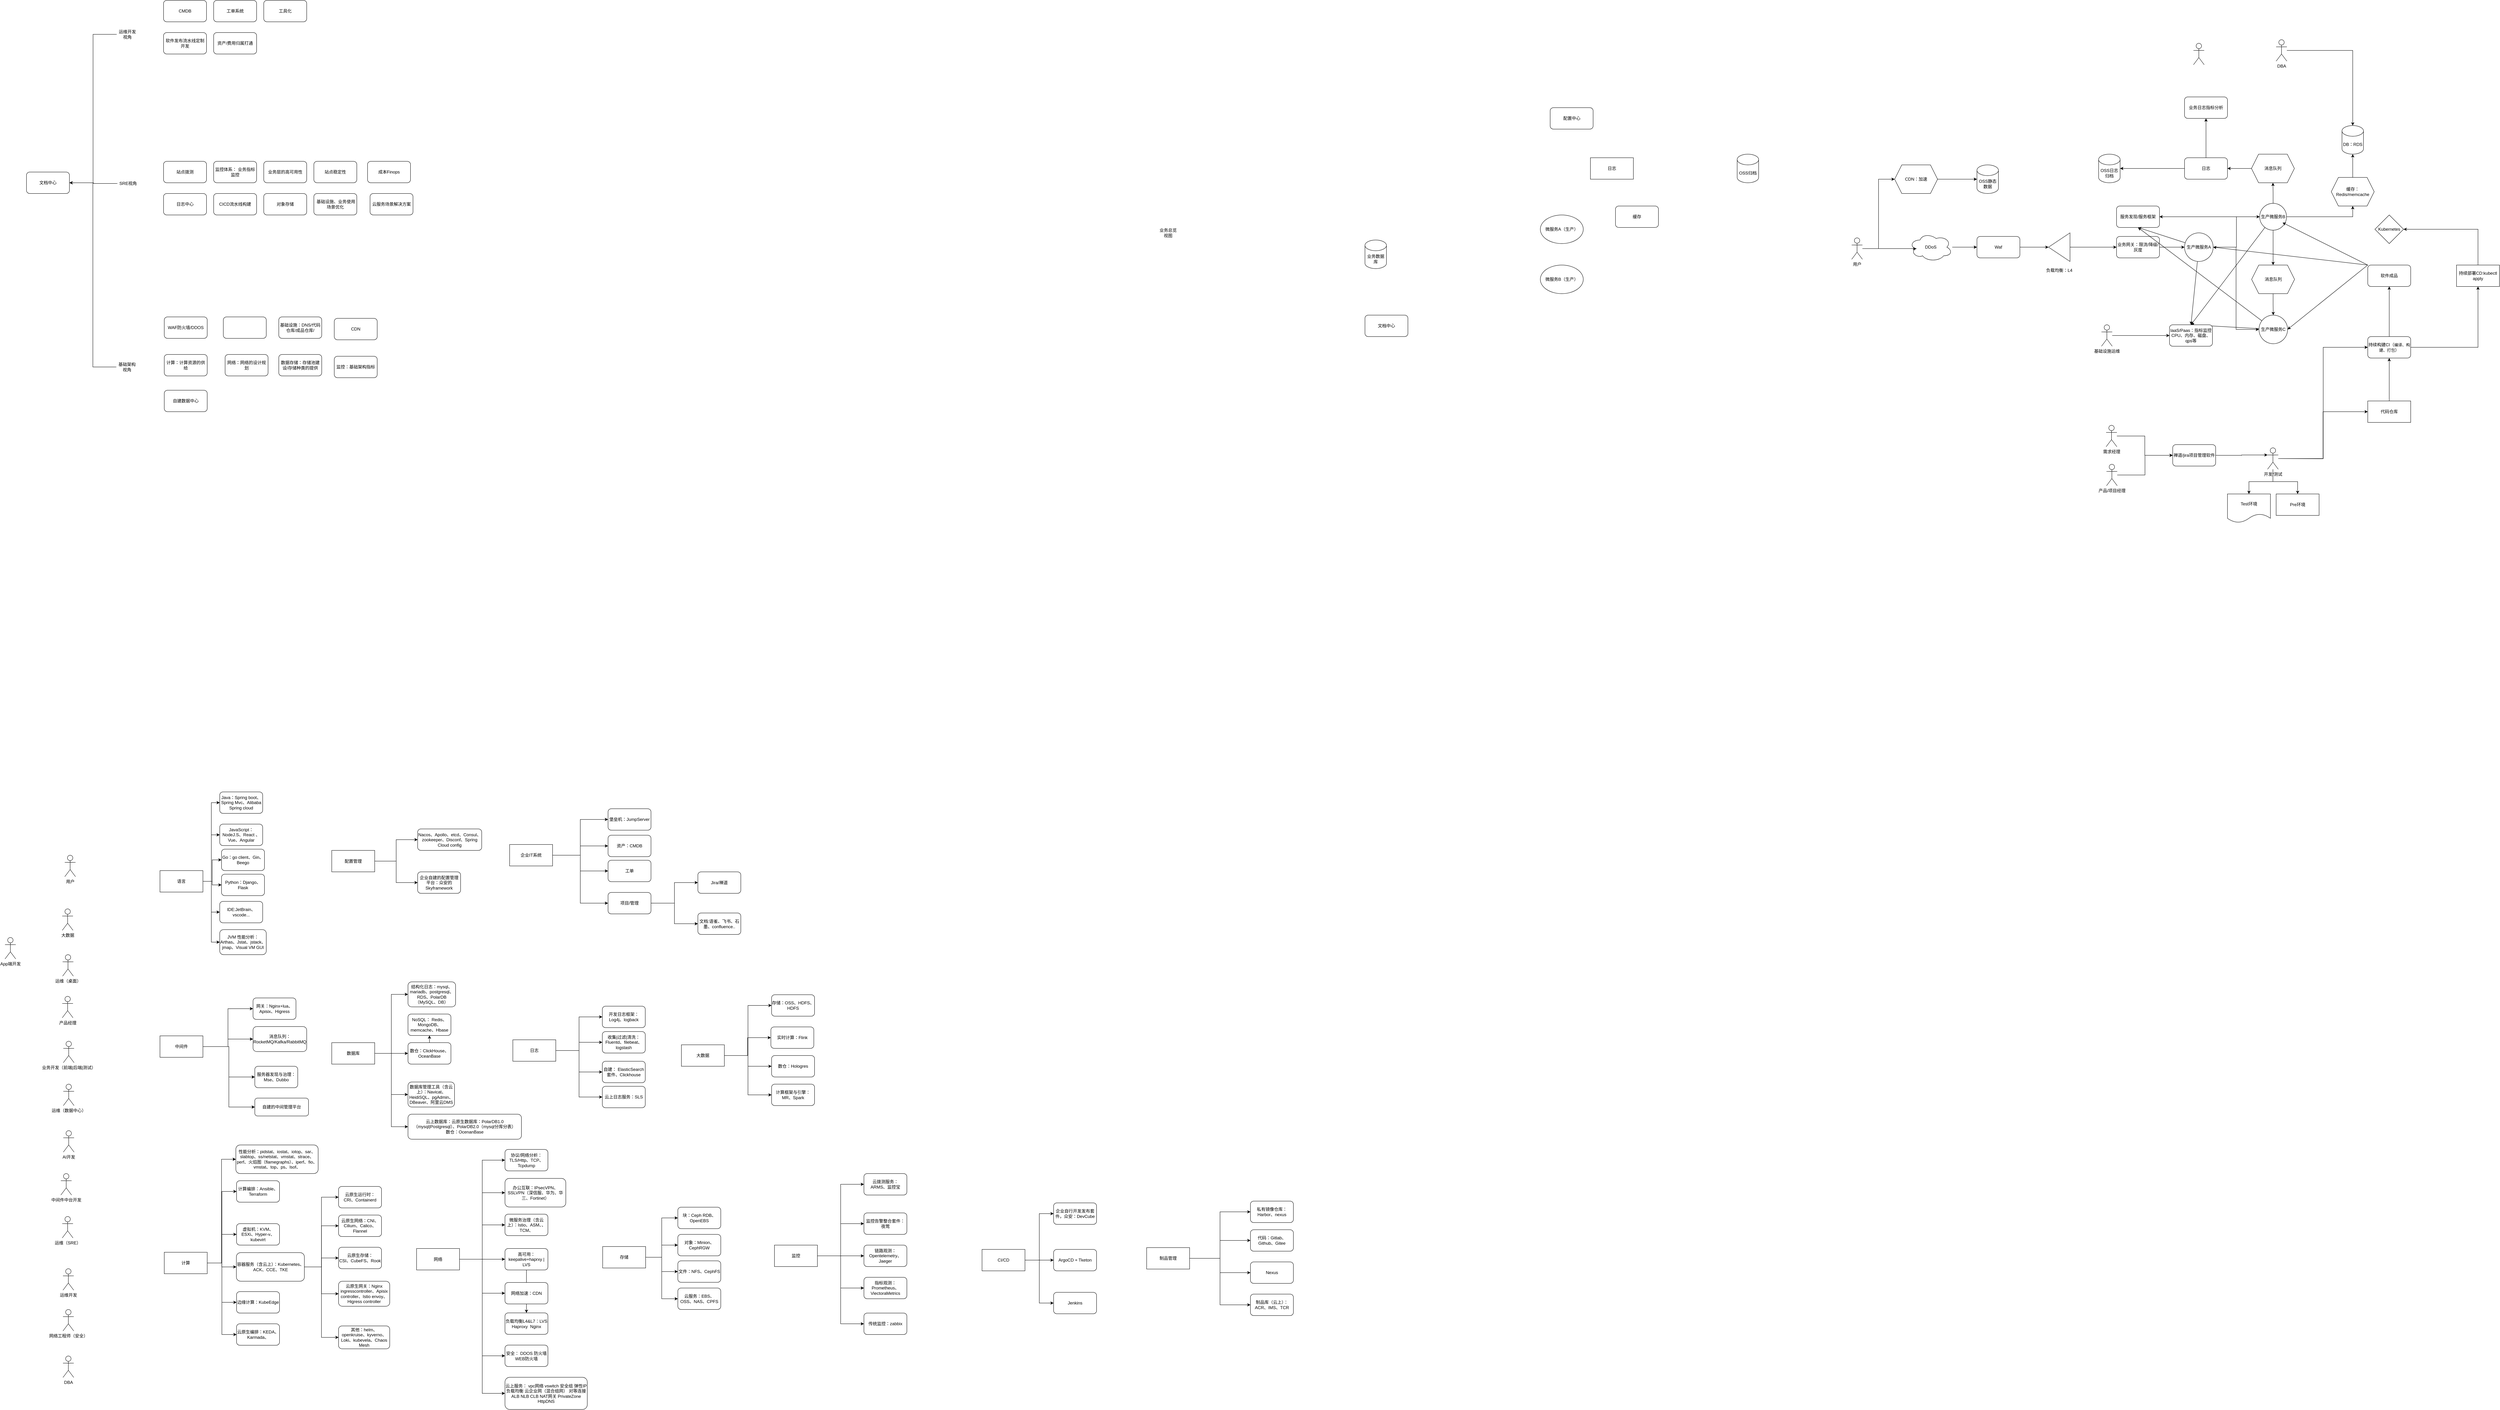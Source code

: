 <mxfile version="25.0.3">
  <diagram name="第 1 页" id="kpIQoOo-SqKmBoQv5uoG">
    <mxGraphModel dx="6814" dy="4810" grid="1" gridSize="10" guides="1" tooltips="1" connect="1" arrows="1" fold="1" page="1" pageScale="1" pageWidth="827" pageHeight="1169" math="0" shadow="0">
      <root>
        <mxCell id="0" />
        <mxCell id="1" parent="0" />
        <mxCell id="rpXHInRyXJkPKSwSxWvP-11" value="用户" style="shape=umlActor;verticalLabelPosition=bottom;verticalAlign=top;html=1;outlineConnect=0;" parent="1" vertex="1">
          <mxGeometry x="-1473" y="130" width="30" height="60" as="geometry" />
        </mxCell>
        <mxCell id="rpXHInRyXJkPKSwSxWvP-14" value="运维（桌面&lt;span style=&quot;background-color: initial;&quot;&gt;）&lt;/span&gt;" style="shape=umlActor;verticalLabelPosition=bottom;verticalAlign=top;html=1;outlineConnect=0;" parent="1" vertex="1">
          <mxGeometry x="-1479" y="408" width="30" height="60" as="geometry" />
        </mxCell>
        <mxCell id="rpXHInRyXJkPKSwSxWvP-15" value="运维（SRE）" style="shape=umlActor;verticalLabelPosition=bottom;verticalAlign=top;html=1;outlineConnect=0;" parent="1" vertex="1">
          <mxGeometry x="-1480" y="1140" width="30" height="60" as="geometry" />
        </mxCell>
        <mxCell id="rpXHInRyXJkPKSwSxWvP-16" value="产品经理" style="shape=umlActor;verticalLabelPosition=bottom;verticalAlign=top;html=1;outlineConnect=0;" parent="1" vertex="1">
          <mxGeometry x="-1480" y="524.5" width="30" height="60" as="geometry" />
        </mxCell>
        <mxCell id="rpXHInRyXJkPKSwSxWvP-18" value="运维（数据中心&lt;span style=&quot;background-color: initial;&quot;&gt;）&lt;/span&gt;" style="shape=umlActor;verticalLabelPosition=bottom;verticalAlign=top;html=1;outlineConnect=0;" parent="1" vertex="1">
          <mxGeometry x="-1477" y="770" width="30" height="60" as="geometry" />
        </mxCell>
        <mxCell id="C2c8WaAtsum3YVKJCmWT-40" value="网络工程师（安全）" style="shape=umlActor;verticalLabelPosition=bottom;verticalAlign=top;html=1;outlineConnect=0;" vertex="1" parent="1">
          <mxGeometry x="-1478" y="1400" width="30" height="60" as="geometry" />
        </mxCell>
        <mxCell id="C2c8WaAtsum3YVKJCmWT-41" value="运维开发" style="shape=umlActor;verticalLabelPosition=bottom;verticalAlign=top;html=1;outlineConnect=0;" vertex="1" parent="1">
          <mxGeometry x="-1478" y="1286" width="30" height="60" as="geometry" />
        </mxCell>
        <mxCell id="C2c8WaAtsum3YVKJCmWT-53" value="DBA" style="shape=umlActor;verticalLabelPosition=bottom;verticalAlign=top;html=1;outlineConnect=0;" vertex="1" parent="1">
          <mxGeometry x="-1478" y="1530" width="30" height="60" as="geometry" />
        </mxCell>
        <mxCell id="C2c8WaAtsum3YVKJCmWT-54" value="大数据" style="shape=umlActor;verticalLabelPosition=bottom;verticalAlign=top;html=1;outlineConnect=0;" vertex="1" parent="1">
          <mxGeometry x="-1480" y="280" width="30" height="60" as="geometry" />
        </mxCell>
        <mxCell id="C2c8WaAtsum3YVKJCmWT-55" value="AI开发" style="shape=umlActor;verticalLabelPosition=bottom;verticalAlign=top;html=1;outlineConnect=0;" vertex="1" parent="1">
          <mxGeometry x="-1477" y="900" width="30" height="60" as="geometry" />
        </mxCell>
        <mxCell id="C2c8WaAtsum3YVKJCmWT-57" value="业务开发（前端|后端|测试&lt;span style=&quot;background-color: initial;&quot;&gt;）&lt;/span&gt;" style="shape=umlActor;verticalLabelPosition=bottom;verticalAlign=top;html=1;outlineConnect=0;" vertex="1" parent="1">
          <mxGeometry x="-1477" y="650" width="30" height="60" as="geometry" />
        </mxCell>
        <mxCell id="C2c8WaAtsum3YVKJCmWT-59" value="中间件中台开发" style="shape=umlActor;verticalLabelPosition=bottom;verticalAlign=top;html=1;outlineConnect=0;" vertex="1" parent="1">
          <mxGeometry x="-1484" y="1020" width="30" height="60" as="geometry" />
        </mxCell>
        <mxCell id="C2c8WaAtsum3YVKJCmWT-60" value="App端开发" style="shape=umlActor;verticalLabelPosition=bottom;verticalAlign=top;html=1;outlineConnect=0;" vertex="1" parent="1">
          <mxGeometry x="-1640" y="360" width="30" height="60" as="geometry" />
        </mxCell>
        <mxCell id="C2c8WaAtsum3YVKJCmWT-113" value="" style="group" vertex="1" connectable="0" parent="1">
          <mxGeometry x="1550" y="1097" width="410" height="320" as="geometry" />
        </mxCell>
        <mxCell id="C2c8WaAtsum3YVKJCmWT-13" style="edgeStyle=orthogonalEdgeStyle;rounded=0;orthogonalLoop=1;jettySize=auto;html=1;entryX=0;entryY=0.5;entryDx=0;entryDy=0;" edge="1" parent="C2c8WaAtsum3YVKJCmWT-113" source="rpXHInRyXJkPKSwSxWvP-8" target="rpXHInRyXJkPKSwSxWvP-57">
          <mxGeometry relative="1" as="geometry" />
        </mxCell>
        <mxCell id="C2c8WaAtsum3YVKJCmWT-14" style="edgeStyle=orthogonalEdgeStyle;rounded=0;orthogonalLoop=1;jettySize=auto;html=1;entryX=0;entryY=0.5;entryDx=0;entryDy=0;" edge="1" parent="C2c8WaAtsum3YVKJCmWT-113" source="rpXHInRyXJkPKSwSxWvP-8" target="rpXHInRyXJkPKSwSxWvP-58">
          <mxGeometry relative="1" as="geometry" />
        </mxCell>
        <mxCell id="C2c8WaAtsum3YVKJCmWT-15" style="edgeStyle=orthogonalEdgeStyle;rounded=0;orthogonalLoop=1;jettySize=auto;html=1;entryX=0;entryY=0.5;entryDx=0;entryDy=0;" edge="1" parent="C2c8WaAtsum3YVKJCmWT-113" source="rpXHInRyXJkPKSwSxWvP-8" target="rpXHInRyXJkPKSwSxWvP-59">
          <mxGeometry relative="1" as="geometry" />
        </mxCell>
        <mxCell id="C2c8WaAtsum3YVKJCmWT-43" style="edgeStyle=orthogonalEdgeStyle;rounded=0;orthogonalLoop=1;jettySize=auto;html=1;entryX=0;entryY=0.5;entryDx=0;entryDy=0;" edge="1" parent="C2c8WaAtsum3YVKJCmWT-113" source="rpXHInRyXJkPKSwSxWvP-8" target="C2c8WaAtsum3YVKJCmWT-42">
          <mxGeometry relative="1" as="geometry" />
        </mxCell>
        <mxCell id="rpXHInRyXJkPKSwSxWvP-8" value="制品管理" style="rounded=0;whiteSpace=wrap;html=1;" parent="C2c8WaAtsum3YVKJCmWT-113" vertex="1">
          <mxGeometry y="130" width="120" height="60" as="geometry" />
        </mxCell>
        <mxCell id="rpXHInRyXJkPKSwSxWvP-57" value="私有镜像仓库：Harbor、nexus" style="rounded=1;whiteSpace=wrap;html=1;" parent="C2c8WaAtsum3YVKJCmWT-113" vertex="1">
          <mxGeometry x="290" width="120" height="60" as="geometry" />
        </mxCell>
        <mxCell id="rpXHInRyXJkPKSwSxWvP-58" value="代码：Gitlab、Github、Gitee" style="rounded=1;whiteSpace=wrap;html=1;" parent="C2c8WaAtsum3YVKJCmWT-113" vertex="1">
          <mxGeometry x="290" y="80" width="120" height="60" as="geometry" />
        </mxCell>
        <mxCell id="rpXHInRyXJkPKSwSxWvP-59" value="Nexus" style="rounded=1;whiteSpace=wrap;html=1;" parent="C2c8WaAtsum3YVKJCmWT-113" vertex="1">
          <mxGeometry x="290" y="170" width="120" height="60" as="geometry" />
        </mxCell>
        <mxCell id="C2c8WaAtsum3YVKJCmWT-42" value="制品库（云上）：ACR、IMS、TCR" style="rounded=1;whiteSpace=wrap;html=1;" vertex="1" parent="C2c8WaAtsum3YVKJCmWT-113">
          <mxGeometry x="290" y="260" width="120" height="60" as="geometry" />
        </mxCell>
        <mxCell id="C2c8WaAtsum3YVKJCmWT-114" value="" style="group" vertex="1" connectable="0" parent="1">
          <mxGeometry x="-221" y="552" width="370" height="284" as="geometry" />
        </mxCell>
        <mxCell id="rpXHInRyXJkPKSwSxWvP-56" style="edgeStyle=orthogonalEdgeStyle;rounded=0;orthogonalLoop=1;jettySize=auto;html=1;" parent="C2c8WaAtsum3YVKJCmWT-114" source="rpXHInRyXJkPKSwSxWvP-9" target="rpXHInRyXJkPKSwSxWvP-55" edge="1">
          <mxGeometry relative="1" as="geometry" />
        </mxCell>
        <mxCell id="C2c8WaAtsum3YVKJCmWT-1" style="edgeStyle=orthogonalEdgeStyle;rounded=0;orthogonalLoop=1;jettySize=auto;html=1;entryX=0;entryY=0.5;entryDx=0;entryDy=0;" edge="1" parent="C2c8WaAtsum3YVKJCmWT-114" source="rpXHInRyXJkPKSwSxWvP-9" target="rpXHInRyXJkPKSwSxWvP-72">
          <mxGeometry relative="1" as="geometry" />
        </mxCell>
        <mxCell id="C2c8WaAtsum3YVKJCmWT-76" style="edgeStyle=orthogonalEdgeStyle;rounded=0;orthogonalLoop=1;jettySize=auto;html=1;entryX=0;entryY=0.5;entryDx=0;entryDy=0;" edge="1" parent="C2c8WaAtsum3YVKJCmWT-114" source="rpXHInRyXJkPKSwSxWvP-9" target="C2c8WaAtsum3YVKJCmWT-74">
          <mxGeometry relative="1" as="geometry" />
        </mxCell>
        <mxCell id="C2c8WaAtsum3YVKJCmWT-77" style="edgeStyle=orthogonalEdgeStyle;rounded=0;orthogonalLoop=1;jettySize=auto;html=1;entryX=0;entryY=0.5;entryDx=0;entryDy=0;" edge="1" parent="C2c8WaAtsum3YVKJCmWT-114" source="rpXHInRyXJkPKSwSxWvP-9" target="C2c8WaAtsum3YVKJCmWT-75">
          <mxGeometry relative="1" as="geometry" />
        </mxCell>
        <mxCell id="rpXHInRyXJkPKSwSxWvP-9" value="日志" style="rounded=0;whiteSpace=wrap;html=1;" parent="C2c8WaAtsum3YVKJCmWT-114" vertex="1">
          <mxGeometry y="94" width="120" height="60" as="geometry" />
        </mxCell>
        <mxCell id="rpXHInRyXJkPKSwSxWvP-55" value="自建： ElasticSearch 套件&lt;span style=&quot;background-color: initial;&quot;&gt;、Clickhouse&lt;/span&gt;" style="rounded=1;whiteSpace=wrap;html=1;" parent="C2c8WaAtsum3YVKJCmWT-114" vertex="1">
          <mxGeometry x="250" y="154" width="120" height="60" as="geometry" />
        </mxCell>
        <mxCell id="rpXHInRyXJkPKSwSxWvP-72" value="云上日志服务：SLS" style="rounded=1;whiteSpace=wrap;html=1;" parent="C2c8WaAtsum3YVKJCmWT-114" vertex="1">
          <mxGeometry x="250" y="224" width="120" height="60" as="geometry" />
        </mxCell>
        <mxCell id="C2c8WaAtsum3YVKJCmWT-74" value="收集|过滤|清洗：Fluentd、filebeat、logstash" style="rounded=1;whiteSpace=wrap;html=1;" vertex="1" parent="C2c8WaAtsum3YVKJCmWT-114">
          <mxGeometry x="250" y="71" width="120" height="60" as="geometry" />
        </mxCell>
        <mxCell id="C2c8WaAtsum3YVKJCmWT-75" value="开发日志框架：Log4j、logback" style="rounded=1;whiteSpace=wrap;html=1;" vertex="1" parent="C2c8WaAtsum3YVKJCmWT-114">
          <mxGeometry x="250" width="120" height="60" as="geometry" />
        </mxCell>
        <mxCell id="C2c8WaAtsum3YVKJCmWT-115" value="" style="group" vertex="1" connectable="0" parent="1">
          <mxGeometry x="-490" y="952.5" width="477" height="727" as="geometry" />
        </mxCell>
        <mxCell id="rpXHInRyXJkPKSwSxWvP-61" style="edgeStyle=orthogonalEdgeStyle;rounded=0;orthogonalLoop=1;jettySize=auto;html=1;entryX=0;entryY=0.5;entryDx=0;entryDy=0;" parent="C2c8WaAtsum3YVKJCmWT-115" source="rpXHInRyXJkPKSwSxWvP-2" target="rpXHInRyXJkPKSwSxWvP-60" edge="1">
          <mxGeometry relative="1" as="geometry" />
        </mxCell>
        <mxCell id="rpXHInRyXJkPKSwSxWvP-68" style="edgeStyle=orthogonalEdgeStyle;rounded=0;orthogonalLoop=1;jettySize=auto;html=1;entryX=0;entryY=0.5;entryDx=0;entryDy=0;" parent="C2c8WaAtsum3YVKJCmWT-115" source="rpXHInRyXJkPKSwSxWvP-2" target="rpXHInRyXJkPKSwSxWvP-66" edge="1">
          <mxGeometry relative="1" as="geometry" />
        </mxCell>
        <mxCell id="rpXHInRyXJkPKSwSxWvP-69" style="edgeStyle=orthogonalEdgeStyle;rounded=0;orthogonalLoop=1;jettySize=auto;html=1;" parent="C2c8WaAtsum3YVKJCmWT-115" source="rpXHInRyXJkPKSwSxWvP-2" target="rpXHInRyXJkPKSwSxWvP-67" edge="1">
          <mxGeometry relative="1" as="geometry" />
        </mxCell>
        <mxCell id="rpXHInRyXJkPKSwSxWvP-73" style="edgeStyle=orthogonalEdgeStyle;rounded=0;orthogonalLoop=1;jettySize=auto;html=1;entryX=0;entryY=0.5;entryDx=0;entryDy=0;" parent="C2c8WaAtsum3YVKJCmWT-115" source="rpXHInRyXJkPKSwSxWvP-2" target="rpXHInRyXJkPKSwSxWvP-71" edge="1">
          <mxGeometry relative="1" as="geometry" />
        </mxCell>
        <mxCell id="C2c8WaAtsum3YVKJCmWT-29" style="edgeStyle=orthogonalEdgeStyle;rounded=0;orthogonalLoop=1;jettySize=auto;html=1;entryX=0;entryY=0.5;entryDx=0;entryDy=0;" edge="1" parent="C2c8WaAtsum3YVKJCmWT-115" source="rpXHInRyXJkPKSwSxWvP-2" target="rpXHInRyXJkPKSwSxWvP-70">
          <mxGeometry relative="1" as="geometry" />
        </mxCell>
        <mxCell id="C2c8WaAtsum3YVKJCmWT-36" style="edgeStyle=orthogonalEdgeStyle;rounded=0;orthogonalLoop=1;jettySize=auto;html=1;entryX=0;entryY=0.5;entryDx=0;entryDy=0;" edge="1" parent="C2c8WaAtsum3YVKJCmWT-115" source="rpXHInRyXJkPKSwSxWvP-2" target="C2c8WaAtsum3YVKJCmWT-35">
          <mxGeometry relative="1" as="geometry" />
        </mxCell>
        <mxCell id="C2c8WaAtsum3YVKJCmWT-63" style="edgeStyle=orthogonalEdgeStyle;rounded=0;orthogonalLoop=1;jettySize=auto;html=1;entryX=0;entryY=0.5;entryDx=0;entryDy=0;" edge="1" parent="C2c8WaAtsum3YVKJCmWT-115" source="rpXHInRyXJkPKSwSxWvP-2" target="C2c8WaAtsum3YVKJCmWT-62">
          <mxGeometry relative="1" as="geometry" />
        </mxCell>
        <mxCell id="C2c8WaAtsum3YVKJCmWT-110" style="edgeStyle=orthogonalEdgeStyle;rounded=0;orthogonalLoop=1;jettySize=auto;html=1;entryX=0;entryY=0.5;entryDx=0;entryDy=0;" edge="1" parent="C2c8WaAtsum3YVKJCmWT-115" source="rpXHInRyXJkPKSwSxWvP-2" target="C2c8WaAtsum3YVKJCmWT-109">
          <mxGeometry relative="1" as="geometry" />
        </mxCell>
        <mxCell id="rpXHInRyXJkPKSwSxWvP-2" value="网络" style="rounded=0;whiteSpace=wrap;html=1;" parent="C2c8WaAtsum3YVKJCmWT-115" vertex="1">
          <mxGeometry y="277" width="120" height="60" as="geometry" />
        </mxCell>
        <mxCell id="rpXHInRyXJkPKSwSxWvP-60" value="高可用：keepalive+haprxy | LVS" style="rounded=1;whiteSpace=wrap;html=1;" parent="C2c8WaAtsum3YVKJCmWT-115" vertex="1">
          <mxGeometry x="247" y="277" width="120" height="60" as="geometry" />
        </mxCell>
        <mxCell id="rpXHInRyXJkPKSwSxWvP-66" value="网络加速：&lt;span style=&quot;background-color: initial;&quot;&gt;CDN&lt;/span&gt;" style="rounded=1;whiteSpace=wrap;html=1;" parent="C2c8WaAtsum3YVKJCmWT-115" vertex="1">
          <mxGeometry x="247" y="372" width="120" height="60" as="geometry" />
        </mxCell>
        <mxCell id="rpXHInRyXJkPKSwSxWvP-67" value="负载均衡L4&amp;amp;L7&lt;span style=&quot;background-color: initial;&quot;&gt;：LVS Haproxy&amp;nbsp; Nginx&lt;/span&gt;" style="rounded=1;whiteSpace=wrap;html=1;" parent="C2c8WaAtsum3YVKJCmWT-115" vertex="1">
          <mxGeometry x="247" y="457" width="120" height="60" as="geometry" />
        </mxCell>
        <mxCell id="rpXHInRyXJkPKSwSxWvP-70" value="安全： DDOS 防火墙 WEB防火墙" style="rounded=1;whiteSpace=wrap;html=1;" parent="C2c8WaAtsum3YVKJCmWT-115" vertex="1">
          <mxGeometry x="247" y="547" width="120" height="60" as="geometry" />
        </mxCell>
        <mxCell id="rpXHInRyXJkPKSwSxWvP-71" value="云上服务： vpc网络 vswitch 安全组 弹性IP 负载均衡 云企业网（混合组网） 对等连接 ALB NLB CLB NAT网关 PrivateZone HttpDNS" style="rounded=1;whiteSpace=wrap;html=1;" parent="C2c8WaAtsum3YVKJCmWT-115" vertex="1">
          <mxGeometry x="247" y="637" width="230" height="90" as="geometry" />
        </mxCell>
        <mxCell id="C2c8WaAtsum3YVKJCmWT-35" value="微服务治理（含云上）：Istio、ASM、、TCM、" style="rounded=1;whiteSpace=wrap;html=1;" vertex="1" parent="C2c8WaAtsum3YVKJCmWT-115">
          <mxGeometry x="247" y="181" width="120" height="60" as="geometry" />
        </mxCell>
        <mxCell id="C2c8WaAtsum3YVKJCmWT-62" value="办公互联：IPsecVPN、SSLVPN（深信服、华为、华三、Fortinet）" style="rounded=1;whiteSpace=wrap;html=1;" vertex="1" parent="C2c8WaAtsum3YVKJCmWT-115">
          <mxGeometry x="247" y="81" width="170" height="80" as="geometry" />
        </mxCell>
        <mxCell id="C2c8WaAtsum3YVKJCmWT-109" value="协议/网络分析：TLS/Http、TCP、Tcpdump" style="rounded=1;whiteSpace=wrap;html=1;" vertex="1" parent="C2c8WaAtsum3YVKJCmWT-115">
          <mxGeometry x="247" width="120" height="60" as="geometry" />
        </mxCell>
        <mxCell id="C2c8WaAtsum3YVKJCmWT-116" value="" style="group" vertex="1" connectable="0" parent="1">
          <mxGeometry x="-1195" y="940" width="630" height="570" as="geometry" />
        </mxCell>
        <mxCell id="C2c8WaAtsum3YVKJCmWT-10" style="edgeStyle=orthogonalEdgeStyle;rounded=0;orthogonalLoop=1;jettySize=auto;html=1;entryX=0;entryY=0.5;entryDx=0;entryDy=0;" edge="1" parent="C2c8WaAtsum3YVKJCmWT-116" source="rpXHInRyXJkPKSwSxWvP-1" target="C2c8WaAtsum3YVKJCmWT-9">
          <mxGeometry relative="1" as="geometry" />
        </mxCell>
        <mxCell id="C2c8WaAtsum3YVKJCmWT-12" style="edgeStyle=orthogonalEdgeStyle;rounded=0;orthogonalLoop=1;jettySize=auto;html=1;entryX=0;entryY=0.5;entryDx=0;entryDy=0;" edge="1" parent="C2c8WaAtsum3YVKJCmWT-116" source="rpXHInRyXJkPKSwSxWvP-1" target="C2c8WaAtsum3YVKJCmWT-11">
          <mxGeometry relative="1" as="geometry" />
        </mxCell>
        <mxCell id="C2c8WaAtsum3YVKJCmWT-38" style="edgeStyle=orthogonalEdgeStyle;rounded=0;orthogonalLoop=1;jettySize=auto;html=1;entryX=0;entryY=0.5;entryDx=0;entryDy=0;" edge="1" parent="C2c8WaAtsum3YVKJCmWT-116" source="rpXHInRyXJkPKSwSxWvP-1" target="C2c8WaAtsum3YVKJCmWT-37">
          <mxGeometry relative="1" as="geometry" />
        </mxCell>
        <mxCell id="C2c8WaAtsum3YVKJCmWT-79" style="edgeStyle=orthogonalEdgeStyle;rounded=0;orthogonalLoop=1;jettySize=auto;html=1;entryX=0;entryY=0.5;entryDx=0;entryDy=0;" edge="1" parent="C2c8WaAtsum3YVKJCmWT-116" source="rpXHInRyXJkPKSwSxWvP-1" target="C2c8WaAtsum3YVKJCmWT-78">
          <mxGeometry relative="1" as="geometry" />
        </mxCell>
        <mxCell id="C2c8WaAtsum3YVKJCmWT-85" style="edgeStyle=orthogonalEdgeStyle;rounded=0;orthogonalLoop=1;jettySize=auto;html=1;entryX=0;entryY=0.5;entryDx=0;entryDy=0;" edge="1" parent="C2c8WaAtsum3YVKJCmWT-116" source="rpXHInRyXJkPKSwSxWvP-1" target="C2c8WaAtsum3YVKJCmWT-84">
          <mxGeometry relative="1" as="geometry" />
        </mxCell>
        <mxCell id="C2c8WaAtsum3YVKJCmWT-112" style="edgeStyle=orthogonalEdgeStyle;rounded=0;orthogonalLoop=1;jettySize=auto;html=1;entryX=0;entryY=0.5;entryDx=0;entryDy=0;" edge="1" parent="C2c8WaAtsum3YVKJCmWT-116" source="rpXHInRyXJkPKSwSxWvP-1" target="C2c8WaAtsum3YVKJCmWT-111">
          <mxGeometry relative="1" as="geometry" />
        </mxCell>
        <mxCell id="rpXHInRyXJkPKSwSxWvP-1" value="计算" style="rounded=0;whiteSpace=wrap;html=1;" parent="C2c8WaAtsum3YVKJCmWT-116" vertex="1">
          <mxGeometry y="300" width="120" height="60" as="geometry" />
        </mxCell>
        <mxCell id="C2c8WaAtsum3YVKJCmWT-9" value="虚拟机：KVM、ESXi、Hyper-v、kubevirt" style="rounded=1;whiteSpace=wrap;html=1;" vertex="1" parent="C2c8WaAtsum3YVKJCmWT-116">
          <mxGeometry x="202" y="220" width="120" height="60" as="geometry" />
        </mxCell>
        <mxCell id="C2c8WaAtsum3YVKJCmWT-81" style="edgeStyle=orthogonalEdgeStyle;rounded=0;orthogonalLoop=1;jettySize=auto;html=1;entryX=0;entryY=0.5;entryDx=0;entryDy=0;" edge="1" parent="C2c8WaAtsum3YVKJCmWT-116" source="C2c8WaAtsum3YVKJCmWT-11" target="C2c8WaAtsum3YVKJCmWT-80">
          <mxGeometry relative="1" as="geometry" />
        </mxCell>
        <mxCell id="C2c8WaAtsum3YVKJCmWT-91" style="edgeStyle=orthogonalEdgeStyle;rounded=0;orthogonalLoop=1;jettySize=auto;html=1;entryX=0;entryY=0.5;entryDx=0;entryDy=0;" edge="1" parent="C2c8WaAtsum3YVKJCmWT-116" source="C2c8WaAtsum3YVKJCmWT-11" target="C2c8WaAtsum3YVKJCmWT-88">
          <mxGeometry relative="1" as="geometry" />
        </mxCell>
        <mxCell id="C2c8WaAtsum3YVKJCmWT-92" style="edgeStyle=orthogonalEdgeStyle;rounded=0;orthogonalLoop=1;jettySize=auto;html=1;entryX=0;entryY=0.5;entryDx=0;entryDy=0;" edge="1" parent="C2c8WaAtsum3YVKJCmWT-116" source="C2c8WaAtsum3YVKJCmWT-11" target="C2c8WaAtsum3YVKJCmWT-87">
          <mxGeometry relative="1" as="geometry" />
        </mxCell>
        <mxCell id="C2c8WaAtsum3YVKJCmWT-93" style="edgeStyle=orthogonalEdgeStyle;rounded=0;orthogonalLoop=1;jettySize=auto;html=1;entryX=0;entryY=0.5;entryDx=0;entryDy=0;" edge="1" parent="C2c8WaAtsum3YVKJCmWT-116" source="C2c8WaAtsum3YVKJCmWT-11" target="C2c8WaAtsum3YVKJCmWT-90">
          <mxGeometry relative="1" as="geometry" />
        </mxCell>
        <mxCell id="C2c8WaAtsum3YVKJCmWT-94" style="edgeStyle=orthogonalEdgeStyle;rounded=0;orthogonalLoop=1;jettySize=auto;html=1;entryX=0;entryY=0.5;entryDx=0;entryDy=0;" edge="1" parent="C2c8WaAtsum3YVKJCmWT-116" source="C2c8WaAtsum3YVKJCmWT-11" target="C2c8WaAtsum3YVKJCmWT-89">
          <mxGeometry relative="1" as="geometry" />
        </mxCell>
        <mxCell id="C2c8WaAtsum3YVKJCmWT-11" value="容器服务（含云上）：Kubernetes、ACK、CCE、TKE" style="rounded=1;whiteSpace=wrap;html=1;" vertex="1" parent="C2c8WaAtsum3YVKJCmWT-116">
          <mxGeometry x="201.5" y="301" width="190" height="80" as="geometry" />
        </mxCell>
        <mxCell id="C2c8WaAtsum3YVKJCmWT-37" value="计算编排：Ansible、Terra&lt;span style=&quot;background-color: initial;&quot;&gt;form&lt;/span&gt;" style="rounded=1;whiteSpace=wrap;html=1;" vertex="1" parent="C2c8WaAtsum3YVKJCmWT-116">
          <mxGeometry x="202" y="100" width="120" height="60" as="geometry" />
        </mxCell>
        <mxCell id="C2c8WaAtsum3YVKJCmWT-78" value="边缘计算：KubeEdge" style="rounded=1;whiteSpace=wrap;html=1;" vertex="1" parent="C2c8WaAtsum3YVKJCmWT-116">
          <mxGeometry x="202" y="410" width="120" height="60" as="geometry" />
        </mxCell>
        <mxCell id="C2c8WaAtsum3YVKJCmWT-80" value="其他：helm、openkruise、kyverno、Loki、kubevela、Chaos Mesh" style="rounded=1;whiteSpace=wrap;html=1;" vertex="1" parent="C2c8WaAtsum3YVKJCmWT-116">
          <mxGeometry x="487" y="506" width="143" height="64" as="geometry" />
        </mxCell>
        <mxCell id="C2c8WaAtsum3YVKJCmWT-84" value="云原生编排：KEDA、Karmada、" style="rounded=1;whiteSpace=wrap;html=1;" vertex="1" parent="C2c8WaAtsum3YVKJCmWT-116">
          <mxGeometry x="202" y="500" width="120" height="60" as="geometry" />
        </mxCell>
        <mxCell id="C2c8WaAtsum3YVKJCmWT-87" value="云原生网关：Nginx ingresscontroller、Apisix controller、Istio envoy、Higress controller" style="rounded=1;whiteSpace=wrap;html=1;" vertex="1" parent="C2c8WaAtsum3YVKJCmWT-116">
          <mxGeometry x="487" y="381" width="143" height="70" as="geometry" />
        </mxCell>
        <mxCell id="C2c8WaAtsum3YVKJCmWT-88" value="云原生网络：CNI、Cilium、Calico、Flannel" style="rounded=1;whiteSpace=wrap;html=1;" vertex="1" parent="C2c8WaAtsum3YVKJCmWT-116">
          <mxGeometry x="487" y="196" width="120" height="60" as="geometry" />
        </mxCell>
        <mxCell id="C2c8WaAtsum3YVKJCmWT-89" value="云原生存储：&lt;div&gt;CSI、CubeFS、Rook&lt;/div&gt;" style="rounded=1;whiteSpace=wrap;html=1;" vertex="1" parent="C2c8WaAtsum3YVKJCmWT-116">
          <mxGeometry x="487" y="286" width="120" height="60" as="geometry" />
        </mxCell>
        <mxCell id="C2c8WaAtsum3YVKJCmWT-90" value="云原生运行时：&lt;div&gt;CRI、Containerd&lt;/div&gt;" style="rounded=1;whiteSpace=wrap;html=1;" vertex="1" parent="C2c8WaAtsum3YVKJCmWT-116">
          <mxGeometry x="487" y="116" width="120" height="60" as="geometry" />
        </mxCell>
        <mxCell id="C2c8WaAtsum3YVKJCmWT-111" value="性能分析：pidstat、iostat、iotop、sar、slabtop、ss/netstat、vmstat、strace、perf、火焰图（flamegraphs）、iperf、fio、vmstat、top、ps、lsof、" style="rounded=1;whiteSpace=wrap;html=1;" vertex="1" parent="C2c8WaAtsum3YVKJCmWT-116">
          <mxGeometry x="200" width="230" height="80" as="geometry" />
        </mxCell>
        <mxCell id="C2c8WaAtsum3YVKJCmWT-117" value="" style="group" vertex="1" connectable="0" parent="1">
          <mxGeometry x="510" y="1020" width="370" height="450" as="geometry" />
        </mxCell>
        <mxCell id="C2c8WaAtsum3YVKJCmWT-6" style="edgeStyle=orthogonalEdgeStyle;rounded=0;orthogonalLoop=1;jettySize=auto;html=1;entryX=0;entryY=0.5;entryDx=0;entryDy=0;" edge="1" parent="C2c8WaAtsum3YVKJCmWT-117" source="rpXHInRyXJkPKSwSxWvP-5" target="rpXHInRyXJkPKSwSxWvP-51">
          <mxGeometry relative="1" as="geometry" />
        </mxCell>
        <mxCell id="C2c8WaAtsum3YVKJCmWT-7" style="edgeStyle=orthogonalEdgeStyle;rounded=0;orthogonalLoop=1;jettySize=auto;html=1;entryX=0;entryY=0.5;entryDx=0;entryDy=0;" edge="1" parent="C2c8WaAtsum3YVKJCmWT-117" source="rpXHInRyXJkPKSwSxWvP-5" target="rpXHInRyXJkPKSwSxWvP-50">
          <mxGeometry relative="1" as="geometry" />
        </mxCell>
        <mxCell id="C2c8WaAtsum3YVKJCmWT-21" style="edgeStyle=orthogonalEdgeStyle;rounded=0;orthogonalLoop=1;jettySize=auto;html=1;entryX=0;entryY=0.5;entryDx=0;entryDy=0;" edge="1" parent="C2c8WaAtsum3YVKJCmWT-117" source="rpXHInRyXJkPKSwSxWvP-5" target="C2c8WaAtsum3YVKJCmWT-20">
          <mxGeometry relative="1" as="geometry" />
        </mxCell>
        <mxCell id="C2c8WaAtsum3YVKJCmWT-23" style="edgeStyle=orthogonalEdgeStyle;rounded=0;orthogonalLoop=1;jettySize=auto;html=1;entryX=0;entryY=0.5;entryDx=0;entryDy=0;" edge="1" parent="C2c8WaAtsum3YVKJCmWT-117" source="rpXHInRyXJkPKSwSxWvP-5" target="C2c8WaAtsum3YVKJCmWT-22">
          <mxGeometry relative="1" as="geometry" />
        </mxCell>
        <mxCell id="C2c8WaAtsum3YVKJCmWT-30" style="edgeStyle=orthogonalEdgeStyle;rounded=0;orthogonalLoop=1;jettySize=auto;html=1;entryX=0;entryY=0.5;entryDx=0;entryDy=0;" edge="1" parent="C2c8WaAtsum3YVKJCmWT-117" source="rpXHInRyXJkPKSwSxWvP-5" target="C2c8WaAtsum3YVKJCmWT-24">
          <mxGeometry relative="1" as="geometry" />
        </mxCell>
        <mxCell id="rpXHInRyXJkPKSwSxWvP-5" value="监控" style="rounded=0;whiteSpace=wrap;html=1;" parent="C2c8WaAtsum3YVKJCmWT-117" vertex="1">
          <mxGeometry y="200" width="120" height="60" as="geometry" />
        </mxCell>
        <mxCell id="rpXHInRyXJkPKSwSxWvP-50" value="指标观测：Prometheus、ViectoraMetrics" style="rounded=1;whiteSpace=wrap;html=1;" parent="C2c8WaAtsum3YVKJCmWT-117" vertex="1">
          <mxGeometry x="250" y="290" width="120" height="60" as="geometry" />
        </mxCell>
        <mxCell id="rpXHInRyXJkPKSwSxWvP-51" value="链路观测：Opentelemetry、Jaeger" style="rounded=1;whiteSpace=wrap;html=1;" parent="C2c8WaAtsum3YVKJCmWT-117" vertex="1">
          <mxGeometry x="250" y="200" width="120" height="60" as="geometry" />
        </mxCell>
        <mxCell id="C2c8WaAtsum3YVKJCmWT-20" value="传统监控：zabbix" style="rounded=1;whiteSpace=wrap;html=1;" vertex="1" parent="C2c8WaAtsum3YVKJCmWT-117">
          <mxGeometry x="250" y="390" width="120" height="60" as="geometry" />
        </mxCell>
        <mxCell id="C2c8WaAtsum3YVKJCmWT-22" value="监控告警整合套件：夜莺" style="rounded=1;whiteSpace=wrap;html=1;" vertex="1" parent="C2c8WaAtsum3YVKJCmWT-117">
          <mxGeometry x="250" y="110" width="120" height="60" as="geometry" />
        </mxCell>
        <mxCell id="C2c8WaAtsum3YVKJCmWT-24" value="云拨测服务：ARMS、监控宝" style="rounded=1;whiteSpace=wrap;html=1;" vertex="1" parent="C2c8WaAtsum3YVKJCmWT-117">
          <mxGeometry x="250" width="120" height="60" as="geometry" />
        </mxCell>
        <mxCell id="C2c8WaAtsum3YVKJCmWT-118" value="" style="group" vertex="1" connectable="0" parent="1">
          <mxGeometry x="250" y="520" width="372" height="310" as="geometry" />
        </mxCell>
        <mxCell id="C2c8WaAtsum3YVKJCmWT-68" style="edgeStyle=orthogonalEdgeStyle;rounded=0;orthogonalLoop=1;jettySize=auto;html=1;entryX=0;entryY=0.5;entryDx=0;entryDy=0;" edge="1" parent="C2c8WaAtsum3YVKJCmWT-118" source="rpXHInRyXJkPKSwSxWvP-65" target="C2c8WaAtsum3YVKJCmWT-66">
          <mxGeometry relative="1" as="geometry" />
        </mxCell>
        <mxCell id="C2c8WaAtsum3YVKJCmWT-69" style="edgeStyle=orthogonalEdgeStyle;rounded=0;orthogonalLoop=1;jettySize=auto;html=1;entryX=0;entryY=0.5;entryDx=0;entryDy=0;" edge="1" parent="C2c8WaAtsum3YVKJCmWT-118" source="rpXHInRyXJkPKSwSxWvP-65" target="C2c8WaAtsum3YVKJCmWT-67">
          <mxGeometry relative="1" as="geometry" />
        </mxCell>
        <mxCell id="C2c8WaAtsum3YVKJCmWT-72" style="edgeStyle=orthogonalEdgeStyle;rounded=0;orthogonalLoop=1;jettySize=auto;html=1;entryX=0;entryY=0.5;entryDx=0;entryDy=0;" edge="1" parent="C2c8WaAtsum3YVKJCmWT-118" source="rpXHInRyXJkPKSwSxWvP-65" target="C2c8WaAtsum3YVKJCmWT-71">
          <mxGeometry relative="1" as="geometry" />
        </mxCell>
        <mxCell id="C2c8WaAtsum3YVKJCmWT-73" style="edgeStyle=orthogonalEdgeStyle;rounded=0;orthogonalLoop=1;jettySize=auto;html=1;entryX=0;entryY=0.5;entryDx=0;entryDy=0;" edge="1" parent="C2c8WaAtsum3YVKJCmWT-118" source="rpXHInRyXJkPKSwSxWvP-65" target="C2c8WaAtsum3YVKJCmWT-70">
          <mxGeometry relative="1" as="geometry" />
        </mxCell>
        <mxCell id="rpXHInRyXJkPKSwSxWvP-65" value="大数据" style="rounded=0;whiteSpace=wrap;html=1;" parent="C2c8WaAtsum3YVKJCmWT-118" vertex="1">
          <mxGeometry y="140" width="120" height="60" as="geometry" />
        </mxCell>
        <mxCell id="C2c8WaAtsum3YVKJCmWT-66" value="实时计算：Flink" style="rounded=1;whiteSpace=wrap;html=1;" vertex="1" parent="C2c8WaAtsum3YVKJCmWT-118">
          <mxGeometry x="250" y="90" width="120" height="60" as="geometry" />
        </mxCell>
        <mxCell id="C2c8WaAtsum3YVKJCmWT-67" value="数仓：Hologres" style="rounded=1;whiteSpace=wrap;html=1;" vertex="1" parent="C2c8WaAtsum3YVKJCmWT-118">
          <mxGeometry x="252" y="170" width="120" height="60" as="geometry" />
        </mxCell>
        <mxCell id="C2c8WaAtsum3YVKJCmWT-70" value="计算框架与引擎：MR、Spark" style="rounded=1;whiteSpace=wrap;html=1;" vertex="1" parent="C2c8WaAtsum3YVKJCmWT-118">
          <mxGeometry x="252" y="250" width="120" height="60" as="geometry" />
        </mxCell>
        <mxCell id="C2c8WaAtsum3YVKJCmWT-71" value="存储：OSS、HDFS、HDFS" style="rounded=1;whiteSpace=wrap;html=1;" vertex="1" parent="C2c8WaAtsum3YVKJCmWT-118">
          <mxGeometry x="252" width="120" height="60" as="geometry" />
        </mxCell>
        <mxCell id="C2c8WaAtsum3YVKJCmWT-119" value="" style="group" vertex="1" connectable="0" parent="1">
          <mxGeometry x="-1207" y="-47" width="297" height="455" as="geometry" />
        </mxCell>
        <mxCell id="rpXHInRyXJkPKSwSxWvP-32" style="edgeStyle=orthogonalEdgeStyle;rounded=0;orthogonalLoop=1;jettySize=auto;html=1;entryX=0;entryY=0.5;entryDx=0;entryDy=0;" parent="C2c8WaAtsum3YVKJCmWT-119" source="rpXHInRyXJkPKSwSxWvP-29" target="rpXHInRyXJkPKSwSxWvP-34" edge="1">
          <mxGeometry relative="1" as="geometry">
            <mxPoint x="-460" y="394" as="targetPoint" />
          </mxGeometry>
        </mxCell>
        <mxCell id="C2c8WaAtsum3YVKJCmWT-96" style="edgeStyle=orthogonalEdgeStyle;rounded=0;orthogonalLoop=1;jettySize=auto;html=1;entryX=0;entryY=0.5;entryDx=0;entryDy=0;" edge="1" parent="C2c8WaAtsum3YVKJCmWT-119" source="rpXHInRyXJkPKSwSxWvP-29" target="C2c8WaAtsum3YVKJCmWT-95">
          <mxGeometry relative="1" as="geometry" />
        </mxCell>
        <mxCell id="C2c8WaAtsum3YVKJCmWT-101" style="edgeStyle=orthogonalEdgeStyle;rounded=0;orthogonalLoop=1;jettySize=auto;html=1;entryX=0;entryY=0.5;entryDx=0;entryDy=0;" edge="1" parent="C2c8WaAtsum3YVKJCmWT-119" source="rpXHInRyXJkPKSwSxWvP-29" target="C2c8WaAtsum3YVKJCmWT-98">
          <mxGeometry relative="1" as="geometry" />
        </mxCell>
        <mxCell id="C2c8WaAtsum3YVKJCmWT-102" style="edgeStyle=orthogonalEdgeStyle;rounded=0;orthogonalLoop=1;jettySize=auto;html=1;entryX=0;entryY=0.5;entryDx=0;entryDy=0;" edge="1" parent="C2c8WaAtsum3YVKJCmWT-119" source="rpXHInRyXJkPKSwSxWvP-29" target="C2c8WaAtsum3YVKJCmWT-100">
          <mxGeometry relative="1" as="geometry" />
        </mxCell>
        <mxCell id="C2c8WaAtsum3YVKJCmWT-103" style="edgeStyle=orthogonalEdgeStyle;rounded=0;orthogonalLoop=1;jettySize=auto;html=1;entryX=0;entryY=0.5;entryDx=0;entryDy=0;" edge="1" parent="C2c8WaAtsum3YVKJCmWT-119" source="rpXHInRyXJkPKSwSxWvP-29" target="C2c8WaAtsum3YVKJCmWT-97">
          <mxGeometry relative="1" as="geometry" />
        </mxCell>
        <mxCell id="C2c8WaAtsum3YVKJCmWT-104" style="edgeStyle=orthogonalEdgeStyle;rounded=0;orthogonalLoop=1;jettySize=auto;html=1;entryX=0;entryY=0.5;entryDx=0;entryDy=0;" edge="1" parent="C2c8WaAtsum3YVKJCmWT-119" source="rpXHInRyXJkPKSwSxWvP-29" target="C2c8WaAtsum3YVKJCmWT-99">
          <mxGeometry relative="1" as="geometry" />
        </mxCell>
        <mxCell id="rpXHInRyXJkPKSwSxWvP-29" value="语言" style="rounded=0;whiteSpace=wrap;html=1;" parent="C2c8WaAtsum3YVKJCmWT-119" vertex="1">
          <mxGeometry y="220" width="120" height="60" as="geometry" />
        </mxCell>
        <mxCell id="rpXHInRyXJkPKSwSxWvP-34" value="IDE:JetBrain、vscode..." style="rounded=1;whiteSpace=wrap;html=1;" parent="C2c8WaAtsum3YVKJCmWT-119" vertex="1">
          <mxGeometry x="167" y="306" width="120" height="60" as="geometry" />
        </mxCell>
        <mxCell id="C2c8WaAtsum3YVKJCmWT-95" value="JVM 性能分析：Arthas、Jstat、jstack、jmap、Visual VM GUI" style="rounded=1;whiteSpace=wrap;html=1;" vertex="1" parent="C2c8WaAtsum3YVKJCmWT-119">
          <mxGeometry x="167" y="385" width="130" height="70" as="geometry" />
        </mxCell>
        <mxCell id="C2c8WaAtsum3YVKJCmWT-97" value="Go：go client、Gin、Beego" style="rounded=1;whiteSpace=wrap;html=1;" vertex="1" parent="C2c8WaAtsum3YVKJCmWT-119">
          <mxGeometry x="172" y="160" width="120" height="60" as="geometry" />
        </mxCell>
        <mxCell id="C2c8WaAtsum3YVKJCmWT-98" value="Java：Spring boot、Spring Mvc、Alibaba Spring cloud" style="rounded=1;whiteSpace=wrap;html=1;" vertex="1" parent="C2c8WaAtsum3YVKJCmWT-119">
          <mxGeometry x="167" width="120" height="60" as="geometry" />
        </mxCell>
        <mxCell id="C2c8WaAtsum3YVKJCmWT-99" value="Python：Django、Flask" style="rounded=1;whiteSpace=wrap;html=1;" vertex="1" parent="C2c8WaAtsum3YVKJCmWT-119">
          <mxGeometry x="172" y="230" width="120" height="60" as="geometry" />
        </mxCell>
        <mxCell id="C2c8WaAtsum3YVKJCmWT-100" value="JavaScript：NodeJ.S、React 、Vue、Angular" style="rounded=1;whiteSpace=wrap;html=1;" vertex="1" parent="C2c8WaAtsum3YVKJCmWT-119">
          <mxGeometry x="167" y="90" width="120" height="60" as="geometry" />
        </mxCell>
        <mxCell id="C2c8WaAtsum3YVKJCmWT-120" value="" style="group" vertex="1" connectable="0" parent="1">
          <mxGeometry x="-1207" y="529" width="415" height="330" as="geometry" />
        </mxCell>
        <mxCell id="rpXHInRyXJkPKSwSxWvP-53" style="edgeStyle=orthogonalEdgeStyle;rounded=0;orthogonalLoop=1;jettySize=auto;html=1;entryX=0;entryY=0.5;entryDx=0;entryDy=0;" parent="C2c8WaAtsum3YVKJCmWT-120" source="rpXHInRyXJkPKSwSxWvP-10" target="rpXHInRyXJkPKSwSxWvP-47" edge="1">
          <mxGeometry relative="1" as="geometry" />
        </mxCell>
        <mxCell id="rpXHInRyXJkPKSwSxWvP-54" style="edgeStyle=orthogonalEdgeStyle;rounded=0;orthogonalLoop=1;jettySize=auto;html=1;entryX=0;entryY=0.5;entryDx=0;entryDy=0;" parent="C2c8WaAtsum3YVKJCmWT-120" source="rpXHInRyXJkPKSwSxWvP-10" target="rpXHInRyXJkPKSwSxWvP-48" edge="1">
          <mxGeometry relative="1" as="geometry" />
        </mxCell>
        <mxCell id="C2c8WaAtsum3YVKJCmWT-33" style="edgeStyle=orthogonalEdgeStyle;rounded=0;orthogonalLoop=1;jettySize=auto;html=1;entryX=0;entryY=0.5;entryDx=0;entryDy=0;" edge="1" parent="C2c8WaAtsum3YVKJCmWT-120" source="rpXHInRyXJkPKSwSxWvP-10" target="C2c8WaAtsum3YVKJCmWT-32">
          <mxGeometry relative="1" as="geometry" />
        </mxCell>
        <mxCell id="C2c8WaAtsum3YVKJCmWT-34" style="edgeStyle=orthogonalEdgeStyle;rounded=0;orthogonalLoop=1;jettySize=auto;html=1;entryX=0;entryY=0.5;entryDx=0;entryDy=0;" edge="1" parent="C2c8WaAtsum3YVKJCmWT-120" source="rpXHInRyXJkPKSwSxWvP-10" target="C2c8WaAtsum3YVKJCmWT-31">
          <mxGeometry relative="1" as="geometry" />
        </mxCell>
        <mxCell id="rpXHInRyXJkPKSwSxWvP-10" value="中间件" style="rounded=0;whiteSpace=wrap;html=1;" parent="C2c8WaAtsum3YVKJCmWT-120" vertex="1">
          <mxGeometry y="106" width="120" height="60" as="geometry" />
        </mxCell>
        <mxCell id="rpXHInRyXJkPKSwSxWvP-47" value="消息队列：RocketMQ/Kafka/RabbitMQ" style="rounded=1;whiteSpace=wrap;html=1;" parent="C2c8WaAtsum3YVKJCmWT-120" vertex="1">
          <mxGeometry x="260" y="80" width="150" height="70" as="geometry" />
        </mxCell>
        <mxCell id="rpXHInRyXJkPKSwSxWvP-48" value="自建的中间管理平台" style="rounded=1;whiteSpace=wrap;html=1;" parent="C2c8WaAtsum3YVKJCmWT-120" vertex="1">
          <mxGeometry x="265" y="280" width="150" height="50" as="geometry" />
        </mxCell>
        <mxCell id="C2c8WaAtsum3YVKJCmWT-31" value="服务器发现与治理：Mse、Dubbo" style="rounded=1;whiteSpace=wrap;html=1;" vertex="1" parent="C2c8WaAtsum3YVKJCmWT-120">
          <mxGeometry x="265" y="191" width="120" height="60" as="geometry" />
        </mxCell>
        <mxCell id="C2c8WaAtsum3YVKJCmWT-32" value="网关：Nginx+lua、Apisix、Higress" style="rounded=1;whiteSpace=wrap;html=1;" vertex="1" parent="C2c8WaAtsum3YVKJCmWT-120">
          <mxGeometry x="260" width="120" height="60" as="geometry" />
        </mxCell>
        <mxCell id="C2c8WaAtsum3YVKJCmWT-121" value="" style="group" vertex="1" connectable="0" parent="1">
          <mxGeometry x="30" y="1114" width="330" height="286" as="geometry" />
        </mxCell>
        <mxCell id="rpXHInRyXJkPKSwSxWvP-74" style="edgeStyle=orthogonalEdgeStyle;rounded=0;orthogonalLoop=1;jettySize=auto;html=1;entryX=0;entryY=0.5;entryDx=0;entryDy=0;" parent="C2c8WaAtsum3YVKJCmWT-121" source="rpXHInRyXJkPKSwSxWvP-3" target="rpXHInRyXJkPKSwSxWvP-64" edge="1">
          <mxGeometry relative="1" as="geometry" />
        </mxCell>
        <mxCell id="rpXHInRyXJkPKSwSxWvP-75" style="edgeStyle=orthogonalEdgeStyle;rounded=0;orthogonalLoop=1;jettySize=auto;html=1;entryX=0;entryY=0.5;entryDx=0;entryDy=0;" parent="C2c8WaAtsum3YVKJCmWT-121" source="rpXHInRyXJkPKSwSxWvP-3" target="rpXHInRyXJkPKSwSxWvP-62" edge="1">
          <mxGeometry relative="1" as="geometry" />
        </mxCell>
        <mxCell id="rpXHInRyXJkPKSwSxWvP-76" style="edgeStyle=orthogonalEdgeStyle;rounded=0;orthogonalLoop=1;jettySize=auto;html=1;entryX=0;entryY=0.5;entryDx=0;entryDy=0;" parent="C2c8WaAtsum3YVKJCmWT-121" source="rpXHInRyXJkPKSwSxWvP-3" target="rpXHInRyXJkPKSwSxWvP-63" edge="1">
          <mxGeometry relative="1" as="geometry" />
        </mxCell>
        <mxCell id="C2c8WaAtsum3YVKJCmWT-45" style="edgeStyle=orthogonalEdgeStyle;rounded=0;orthogonalLoop=1;jettySize=auto;html=1;entryX=0;entryY=0.5;entryDx=0;entryDy=0;" edge="1" parent="C2c8WaAtsum3YVKJCmWT-121" source="rpXHInRyXJkPKSwSxWvP-3" target="C2c8WaAtsum3YVKJCmWT-44">
          <mxGeometry relative="1" as="geometry" />
        </mxCell>
        <mxCell id="rpXHInRyXJkPKSwSxWvP-3" value="存储" style="rounded=0;whiteSpace=wrap;html=1;" parent="C2c8WaAtsum3YVKJCmWT-121" vertex="1">
          <mxGeometry y="110" width="120" height="60" as="geometry" />
        </mxCell>
        <mxCell id="rpXHInRyXJkPKSwSxWvP-62" value="对象：Minion、CephRGW" style="rounded=1;whiteSpace=wrap;html=1;" parent="C2c8WaAtsum3YVKJCmWT-121" vertex="1">
          <mxGeometry x="210" y="76" width="120" height="60" as="geometry" />
        </mxCell>
        <mxCell id="rpXHInRyXJkPKSwSxWvP-63" value="文件：NFS、CephFS" style="rounded=1;whiteSpace=wrap;html=1;" parent="C2c8WaAtsum3YVKJCmWT-121" vertex="1">
          <mxGeometry x="210" y="150" width="120" height="60" as="geometry" />
        </mxCell>
        <mxCell id="rpXHInRyXJkPKSwSxWvP-64" value="块：Ceph RDB、OpenEBS" style="rounded=1;whiteSpace=wrap;html=1;" parent="C2c8WaAtsum3YVKJCmWT-121" vertex="1">
          <mxGeometry x="210" width="120" height="60" as="geometry" />
        </mxCell>
        <mxCell id="C2c8WaAtsum3YVKJCmWT-44" value="云服务：EBS、OSS、NAS、CPFS" style="rounded=1;whiteSpace=wrap;html=1;" vertex="1" parent="C2c8WaAtsum3YVKJCmWT-121">
          <mxGeometry x="210" y="226" width="120" height="60" as="geometry" />
        </mxCell>
        <mxCell id="C2c8WaAtsum3YVKJCmWT-122" value="" style="group" vertex="1" connectable="0" parent="1">
          <mxGeometry x="-727" y="484" width="530" height="440" as="geometry" />
        </mxCell>
        <mxCell id="rpXHInRyXJkPKSwSxWvP-43" style="edgeStyle=orthogonalEdgeStyle;rounded=0;orthogonalLoop=1;jettySize=auto;html=1;entryX=0;entryY=0.5;entryDx=0;entryDy=0;" parent="C2c8WaAtsum3YVKJCmWT-122" source="rpXHInRyXJkPKSwSxWvP-21" target="rpXHInRyXJkPKSwSxWvP-39" edge="1">
          <mxGeometry relative="1" as="geometry" />
        </mxCell>
        <mxCell id="rpXHInRyXJkPKSwSxWvP-44" style="edgeStyle=orthogonalEdgeStyle;rounded=0;orthogonalLoop=1;jettySize=auto;html=1;" parent="C2c8WaAtsum3YVKJCmWT-122" source="rpXHInRyXJkPKSwSxWvP-21" target="rpXHInRyXJkPKSwSxWvP-40" edge="1">
          <mxGeometry relative="1" as="geometry" />
        </mxCell>
        <mxCell id="rpXHInRyXJkPKSwSxWvP-45" style="edgeStyle=orthogonalEdgeStyle;rounded=0;orthogonalLoop=1;jettySize=auto;html=1;entryX=0;entryY=0.5;entryDx=0;entryDy=0;" parent="C2c8WaAtsum3YVKJCmWT-122" source="rpXHInRyXJkPKSwSxWvP-21" target="rpXHInRyXJkPKSwSxWvP-41" edge="1">
          <mxGeometry relative="1" as="geometry" />
        </mxCell>
        <mxCell id="rpXHInRyXJkPKSwSxWvP-46" style="edgeStyle=orthogonalEdgeStyle;rounded=0;orthogonalLoop=1;jettySize=auto;html=1;entryX=0;entryY=0.5;entryDx=0;entryDy=0;" parent="C2c8WaAtsum3YVKJCmWT-122" source="rpXHInRyXJkPKSwSxWvP-21" target="rpXHInRyXJkPKSwSxWvP-42" edge="1">
          <mxGeometry relative="1" as="geometry" />
        </mxCell>
        <mxCell id="C2c8WaAtsum3YVKJCmWT-65" style="edgeStyle=orthogonalEdgeStyle;rounded=0;orthogonalLoop=1;jettySize=auto;html=1;entryX=0;entryY=0.5;entryDx=0;entryDy=0;" edge="1" parent="C2c8WaAtsum3YVKJCmWT-122" source="rpXHInRyXJkPKSwSxWvP-21" target="C2c8WaAtsum3YVKJCmWT-64">
          <mxGeometry relative="1" as="geometry" />
        </mxCell>
        <mxCell id="rpXHInRyXJkPKSwSxWvP-21" value="数据库" style="rounded=0;whiteSpace=wrap;html=1;" parent="C2c8WaAtsum3YVKJCmWT-122" vertex="1">
          <mxGeometry y="170" width="120" height="60" as="geometry" />
        </mxCell>
        <mxCell id="rpXHInRyXJkPKSwSxWvP-39" value="结构化日志：mysql、mariadb、postgresql、RDS、PolarDB（MySQL、DB）" style="rounded=1;whiteSpace=wrap;html=1;" parent="C2c8WaAtsum3YVKJCmWT-122" vertex="1">
          <mxGeometry x="213" width="133" height="70" as="geometry" />
        </mxCell>
        <mxCell id="rpXHInRyXJkPKSwSxWvP-40" value="NoSQL： Redis、MongoDB、memcache、Hbase" style="rounded=1;whiteSpace=wrap;html=1;" parent="C2c8WaAtsum3YVKJCmWT-122" vertex="1">
          <mxGeometry x="213" y="90" width="120" height="60" as="geometry" />
        </mxCell>
        <mxCell id="rpXHInRyXJkPKSwSxWvP-41" value="数仓：ClickHouse、OceanBase" style="rounded=1;whiteSpace=wrap;html=1;" parent="C2c8WaAtsum3YVKJCmWT-122" vertex="1">
          <mxGeometry x="213" y="170" width="120" height="60" as="geometry" />
        </mxCell>
        <mxCell id="rpXHInRyXJkPKSwSxWvP-42" value="数据库管理工具（含云上）：Navicat、HeidiSQL、pgAdmin、DBeaver、阿里云DMS" style="rounded=1;whiteSpace=wrap;html=1;" parent="C2c8WaAtsum3YVKJCmWT-122" vertex="1">
          <mxGeometry x="213" y="280" width="130" height="70" as="geometry" />
        </mxCell>
        <mxCell id="C2c8WaAtsum3YVKJCmWT-64" value="云上数据库：云原生数据库：PolarDB1.0（mysql|Postgresql）、PolarDB2.0（mysql分库分表）&lt;div&gt;数仓：OcenanBase&lt;/div&gt;" style="rounded=1;whiteSpace=wrap;html=1;" vertex="1" parent="C2c8WaAtsum3YVKJCmWT-122">
          <mxGeometry x="213" y="370" width="317" height="70" as="geometry" />
        </mxCell>
        <mxCell id="C2c8WaAtsum3YVKJCmWT-123" value="" style="group" vertex="1" connectable="0" parent="1">
          <mxGeometry x="-727" y="56.5" width="419" height="180" as="geometry" />
        </mxCell>
        <mxCell id="rpXHInRyXJkPKSwSxWvP-37" style="edgeStyle=orthogonalEdgeStyle;rounded=0;orthogonalLoop=1;jettySize=auto;html=1;entryX=0;entryY=0.5;entryDx=0;entryDy=0;" parent="C2c8WaAtsum3YVKJCmWT-123" source="rpXHInRyXJkPKSwSxWvP-35" target="rpXHInRyXJkPKSwSxWvP-36" edge="1">
          <mxGeometry relative="1" as="geometry" />
        </mxCell>
        <mxCell id="C2c8WaAtsum3YVKJCmWT-16" style="edgeStyle=orthogonalEdgeStyle;rounded=0;orthogonalLoop=1;jettySize=auto;html=1;entryX=0;entryY=0.5;entryDx=0;entryDy=0;" edge="1" parent="C2c8WaAtsum3YVKJCmWT-123" source="rpXHInRyXJkPKSwSxWvP-35" target="rpXHInRyXJkPKSwSxWvP-52">
          <mxGeometry relative="1" as="geometry" />
        </mxCell>
        <mxCell id="rpXHInRyXJkPKSwSxWvP-35" value="配置管理" style="rounded=0;whiteSpace=wrap;html=1;" parent="C2c8WaAtsum3YVKJCmWT-123" vertex="1">
          <mxGeometry y="60" width="120" height="60" as="geometry" />
        </mxCell>
        <mxCell id="rpXHInRyXJkPKSwSxWvP-36" value="Nacos、Apollo、etcd、Consul、zookeeper、Disconf、Spring Cloud config" style="rounded=1;whiteSpace=wrap;html=1;" parent="C2c8WaAtsum3YVKJCmWT-123" vertex="1">
          <mxGeometry x="240" width="179" height="60" as="geometry" />
        </mxCell>
        <mxCell id="rpXHInRyXJkPKSwSxWvP-52" value="企业自建的配置管理平台：众安的Skyframework" style="rounded=1;whiteSpace=wrap;html=1;" parent="C2c8WaAtsum3YVKJCmWT-123" vertex="1">
          <mxGeometry x="240" y="120" width="120" height="60" as="geometry" />
        </mxCell>
        <mxCell id="C2c8WaAtsum3YVKJCmWT-124" value="" style="group" vertex="1" connectable="0" parent="1">
          <mxGeometry x="1090" y="1102" width="320" height="310" as="geometry" />
        </mxCell>
        <mxCell id="C2c8WaAtsum3YVKJCmWT-3" style="edgeStyle=orthogonalEdgeStyle;rounded=0;orthogonalLoop=1;jettySize=auto;html=1;entryX=0;entryY=0.5;entryDx=0;entryDy=0;" edge="1" parent="C2c8WaAtsum3YVKJCmWT-124" source="rpXHInRyXJkPKSwSxWvP-4" target="C2c8WaAtsum3YVKJCmWT-2">
          <mxGeometry relative="1" as="geometry" />
        </mxCell>
        <mxCell id="C2c8WaAtsum3YVKJCmWT-5" style="edgeStyle=orthogonalEdgeStyle;rounded=0;orthogonalLoop=1;jettySize=auto;html=1;entryX=0;entryY=0.5;entryDx=0;entryDy=0;" edge="1" parent="C2c8WaAtsum3YVKJCmWT-124" source="rpXHInRyXJkPKSwSxWvP-4" target="C2c8WaAtsum3YVKJCmWT-4">
          <mxGeometry relative="1" as="geometry" />
        </mxCell>
        <mxCell id="C2c8WaAtsum3YVKJCmWT-18" style="edgeStyle=orthogonalEdgeStyle;rounded=0;orthogonalLoop=1;jettySize=auto;html=1;entryX=0;entryY=0.5;entryDx=0;entryDy=0;" edge="1" parent="C2c8WaAtsum3YVKJCmWT-124" source="rpXHInRyXJkPKSwSxWvP-4" target="C2c8WaAtsum3YVKJCmWT-17">
          <mxGeometry relative="1" as="geometry" />
        </mxCell>
        <mxCell id="rpXHInRyXJkPKSwSxWvP-4" value="CI/CD" style="rounded=0;whiteSpace=wrap;html=1;" parent="C2c8WaAtsum3YVKJCmWT-124" vertex="1">
          <mxGeometry y="130" width="120" height="60" as="geometry" />
        </mxCell>
        <mxCell id="C2c8WaAtsum3YVKJCmWT-2" value="Jenkins" style="rounded=1;whiteSpace=wrap;html=1;" vertex="1" parent="C2c8WaAtsum3YVKJCmWT-124">
          <mxGeometry x="200" y="250" width="120" height="60" as="geometry" />
        </mxCell>
        <mxCell id="C2c8WaAtsum3YVKJCmWT-4" value="ArgoCD + Tketon" style="rounded=1;whiteSpace=wrap;html=1;" vertex="1" parent="C2c8WaAtsum3YVKJCmWT-124">
          <mxGeometry x="200" y="130" width="120" height="60" as="geometry" />
        </mxCell>
        <mxCell id="C2c8WaAtsum3YVKJCmWT-17" value="企业自行开发发布套件，众安：DevCube" style="rounded=1;whiteSpace=wrap;html=1;" vertex="1" parent="C2c8WaAtsum3YVKJCmWT-124">
          <mxGeometry x="200" width="120" height="60" as="geometry" />
        </mxCell>
        <mxCell id="C2c8WaAtsum3YVKJCmWT-125" value="" style="group" vertex="1" connectable="0" parent="1">
          <mxGeometry x="-230" width="646" height="351.5" as="geometry" />
        </mxCell>
        <mxCell id="rpXHInRyXJkPKSwSxWvP-33" value="资产：CMDB" style="rounded=1;whiteSpace=wrap;html=1;" parent="C2c8WaAtsum3YVKJCmWT-125" vertex="1">
          <mxGeometry x="275" y="74" width="120" height="60" as="geometry" />
        </mxCell>
        <mxCell id="C2c8WaAtsum3YVKJCmWT-26" style="edgeStyle=orthogonalEdgeStyle;rounded=0;orthogonalLoop=1;jettySize=auto;html=1;entryX=0;entryY=0.5;entryDx=0;entryDy=0;" edge="1" parent="C2c8WaAtsum3YVKJCmWT-125" source="C2c8WaAtsum3YVKJCmWT-19" target="rpXHInRyXJkPKSwSxWvP-33">
          <mxGeometry relative="1" as="geometry" />
        </mxCell>
        <mxCell id="C2c8WaAtsum3YVKJCmWT-28" style="edgeStyle=orthogonalEdgeStyle;rounded=0;orthogonalLoop=1;jettySize=auto;html=1;entryX=0;entryY=0.5;entryDx=0;entryDy=0;" edge="1" parent="C2c8WaAtsum3YVKJCmWT-125" source="C2c8WaAtsum3YVKJCmWT-19" target="C2c8WaAtsum3YVKJCmWT-27">
          <mxGeometry relative="1" as="geometry" />
        </mxCell>
        <mxCell id="C2c8WaAtsum3YVKJCmWT-47" style="edgeStyle=orthogonalEdgeStyle;rounded=0;orthogonalLoop=1;jettySize=auto;html=1;entryX=0;entryY=0.5;entryDx=0;entryDy=0;" edge="1" parent="C2c8WaAtsum3YVKJCmWT-125" source="C2c8WaAtsum3YVKJCmWT-19" target="C2c8WaAtsum3YVKJCmWT-46">
          <mxGeometry relative="1" as="geometry" />
        </mxCell>
        <mxCell id="C2c8WaAtsum3YVKJCmWT-108" style="edgeStyle=orthogonalEdgeStyle;rounded=0;orthogonalLoop=1;jettySize=auto;html=1;entryX=0;entryY=0.5;entryDx=0;entryDy=0;" edge="1" parent="C2c8WaAtsum3YVKJCmWT-125" source="C2c8WaAtsum3YVKJCmWT-19" target="C2c8WaAtsum3YVKJCmWT-105">
          <mxGeometry relative="1" as="geometry" />
        </mxCell>
        <mxCell id="C2c8WaAtsum3YVKJCmWT-19" value="企业IT系统" style="rounded=0;whiteSpace=wrap;html=1;" vertex="1" parent="C2c8WaAtsum3YVKJCmWT-125">
          <mxGeometry y="100" width="120" height="60" as="geometry" />
        </mxCell>
        <mxCell id="C2c8WaAtsum3YVKJCmWT-27" value="工单" style="rounded=1;whiteSpace=wrap;html=1;" vertex="1" parent="C2c8WaAtsum3YVKJCmWT-125">
          <mxGeometry x="275" y="144" width="120" height="60" as="geometry" />
        </mxCell>
        <mxCell id="C2c8WaAtsum3YVKJCmWT-46" value="堡垒机：JumpServer" style="rounded=1;whiteSpace=wrap;html=1;" vertex="1" parent="C2c8WaAtsum3YVKJCmWT-125">
          <mxGeometry x="275" width="120" height="60" as="geometry" />
        </mxCell>
        <mxCell id="C2c8WaAtsum3YVKJCmWT-48" value="Jira/禅道" style="rounded=1;whiteSpace=wrap;html=1;" vertex="1" parent="C2c8WaAtsum3YVKJCmWT-125">
          <mxGeometry x="526" y="176.5" width="120" height="60" as="geometry" />
        </mxCell>
        <mxCell id="C2c8WaAtsum3YVKJCmWT-52" value="文档:语雀、飞书、石墨、confluence.." style="rounded=1;whiteSpace=wrap;html=1;" vertex="1" parent="C2c8WaAtsum3YVKJCmWT-125">
          <mxGeometry x="526" y="291.5" width="120" height="60" as="geometry" />
        </mxCell>
        <mxCell id="C2c8WaAtsum3YVKJCmWT-106" style="edgeStyle=orthogonalEdgeStyle;rounded=0;orthogonalLoop=1;jettySize=auto;html=1;entryX=0;entryY=0.5;entryDx=0;entryDy=0;" edge="1" parent="C2c8WaAtsum3YVKJCmWT-125" source="C2c8WaAtsum3YVKJCmWT-105" target="C2c8WaAtsum3YVKJCmWT-48">
          <mxGeometry relative="1" as="geometry" />
        </mxCell>
        <mxCell id="C2c8WaAtsum3YVKJCmWT-107" style="edgeStyle=orthogonalEdgeStyle;rounded=0;orthogonalLoop=1;jettySize=auto;html=1;entryX=0;entryY=0.5;entryDx=0;entryDy=0;" edge="1" parent="C2c8WaAtsum3YVKJCmWT-125" source="C2c8WaAtsum3YVKJCmWT-105" target="C2c8WaAtsum3YVKJCmWT-52">
          <mxGeometry relative="1" as="geometry" />
        </mxCell>
        <mxCell id="C2c8WaAtsum3YVKJCmWT-105" value="项目/管理" style="rounded=1;whiteSpace=wrap;html=1;" vertex="1" parent="C2c8WaAtsum3YVKJCmWT-125">
          <mxGeometry x="275" y="234" width="120" height="60" as="geometry" />
        </mxCell>
        <mxCell id="C2c8WaAtsum3YVKJCmWT-236" style="edgeStyle=orthogonalEdgeStyle;rounded=0;orthogonalLoop=1;jettySize=auto;html=1;entryX=0;entryY=0.5;entryDx=0;entryDy=0;" edge="1" parent="1" source="C2c8WaAtsum3YVKJCmWT-128" target="C2c8WaAtsum3YVKJCmWT-234">
          <mxGeometry relative="1" as="geometry" />
        </mxCell>
        <mxCell id="C2c8WaAtsum3YVKJCmWT-128" value="用户" style="shape=umlActor;verticalLabelPosition=bottom;verticalAlign=top;html=1;outlineConnect=0;" vertex="1" parent="1">
          <mxGeometry x="3520" y="-1596" width="30" height="60" as="geometry" />
        </mxCell>
        <mxCell id="C2c8WaAtsum3YVKJCmWT-132" value="站点拨测" style="rounded=1;whiteSpace=wrap;html=1;" vertex="1" parent="1">
          <mxGeometry x="-1197" y="-1810" width="120" height="60" as="geometry" />
        </mxCell>
        <mxCell id="C2c8WaAtsum3YVKJCmWT-142" value="微服务A（生产）" style="ellipse;whiteSpace=wrap;html=1;" vertex="1" parent="1">
          <mxGeometry x="2650" y="-1660" width="120" height="80" as="geometry" />
        </mxCell>
        <mxCell id="C2c8WaAtsum3YVKJCmWT-143" value="微服务B（生产）" style="ellipse;whiteSpace=wrap;html=1;" vertex="1" parent="1">
          <mxGeometry x="2650" y="-1520" width="120" height="80" as="geometry" />
        </mxCell>
        <mxCell id="C2c8WaAtsum3YVKJCmWT-144" value="业务数据库" style="shape=cylinder3;whiteSpace=wrap;html=1;boundedLbl=1;backgroundOutline=1;size=15;" vertex="1" parent="1">
          <mxGeometry x="2160" y="-1590" width="60" height="80" as="geometry" />
        </mxCell>
        <mxCell id="C2c8WaAtsum3YVKJCmWT-290" style="rounded=0;orthogonalLoop=1;jettySize=auto;html=1;entryX=1;entryY=0.5;entryDx=0;entryDy=0;exitX=0;exitY=0;exitDx=0;exitDy=0;" edge="1" parent="1" source="C2c8WaAtsum3YVKJCmWT-291" target="C2c8WaAtsum3YVKJCmWT-246">
          <mxGeometry relative="1" as="geometry" />
        </mxCell>
        <mxCell id="C2c8WaAtsum3YVKJCmWT-298" style="edgeStyle=orthogonalEdgeStyle;rounded=0;orthogonalLoop=1;jettySize=auto;html=1;entryX=1;entryY=0.5;entryDx=0;entryDy=0;exitX=0.5;exitY=0;exitDx=0;exitDy=0;" edge="1" parent="1" source="C2c8WaAtsum3YVKJCmWT-146" target="C2c8WaAtsum3YVKJCmWT-297">
          <mxGeometry relative="1" as="geometry" />
        </mxCell>
        <mxCell id="C2c8WaAtsum3YVKJCmWT-146" value="持续部署CD:kubectl apply" style="rounded=0;whiteSpace=wrap;html=1;" vertex="1" parent="1">
          <mxGeometry x="5210" y="-1520" width="120" height="60" as="geometry" />
        </mxCell>
        <mxCell id="C2c8WaAtsum3YVKJCmWT-286" style="edgeStyle=orthogonalEdgeStyle;rounded=0;orthogonalLoop=1;jettySize=auto;html=1;entryX=0.5;entryY=1;entryDx=0;entryDy=0;" edge="1" parent="1" source="C2c8WaAtsum3YVKJCmWT-147" target="C2c8WaAtsum3YVKJCmWT-170">
          <mxGeometry relative="1" as="geometry" />
        </mxCell>
        <mxCell id="C2c8WaAtsum3YVKJCmWT-147" value="代码仓库" style="rounded=0;whiteSpace=wrap;html=1;" vertex="1" parent="1">
          <mxGeometry x="4962" y="-1140" width="120" height="60" as="geometry" />
        </mxCell>
        <mxCell id="C2c8WaAtsum3YVKJCmWT-149" value="日志" style="rounded=0;whiteSpace=wrap;html=1;" vertex="1" parent="1">
          <mxGeometry x="2790" y="-1820" width="120" height="60" as="geometry" />
        </mxCell>
        <mxCell id="C2c8WaAtsum3YVKJCmWT-150" value="OSS归档" style="shape=cylinder3;whiteSpace=wrap;html=1;boundedLbl=1;backgroundOutline=1;size=15;" vertex="1" parent="1">
          <mxGeometry x="3200" y="-1830" width="60" height="80" as="geometry" />
        </mxCell>
        <mxCell id="C2c8WaAtsum3YVKJCmWT-158" value="服务发现/服务框架" style="rounded=1;whiteSpace=wrap;html=1;" vertex="1" parent="1">
          <mxGeometry x="4260" y="-1685" width="120" height="60" as="geometry" />
        </mxCell>
        <mxCell id="C2c8WaAtsum3YVKJCmWT-164" value="配置中心" style="rounded=1;whiteSpace=wrap;html=1;" vertex="1" parent="1">
          <mxGeometry x="2677.5" y="-1960" width="120" height="60" as="geometry" />
        </mxCell>
        <mxCell id="C2c8WaAtsum3YVKJCmWT-282" style="edgeStyle=orthogonalEdgeStyle;rounded=0;orthogonalLoop=1;jettySize=auto;html=1;entryX=0.5;entryY=0;entryDx=0;entryDy=0;" edge="1" parent="1" source="C2c8WaAtsum3YVKJCmWT-167" target="C2c8WaAtsum3YVKJCmWT-279">
          <mxGeometry relative="1" as="geometry" />
        </mxCell>
        <mxCell id="C2c8WaAtsum3YVKJCmWT-283" style="edgeStyle=orthogonalEdgeStyle;rounded=0;orthogonalLoop=1;jettySize=auto;html=1;entryX=0.5;entryY=0;entryDx=0;entryDy=0;" edge="1" parent="1" source="C2c8WaAtsum3YVKJCmWT-167" target="C2c8WaAtsum3YVKJCmWT-280">
          <mxGeometry relative="1" as="geometry" />
        </mxCell>
        <mxCell id="C2c8WaAtsum3YVKJCmWT-284" style="edgeStyle=orthogonalEdgeStyle;rounded=0;orthogonalLoop=1;jettySize=auto;html=1;entryX=0;entryY=0.5;entryDx=0;entryDy=0;" edge="1" parent="1" source="C2c8WaAtsum3YVKJCmWT-167" target="C2c8WaAtsum3YVKJCmWT-147">
          <mxGeometry relative="1" as="geometry" />
        </mxCell>
        <mxCell id="C2c8WaAtsum3YVKJCmWT-285" style="edgeStyle=orthogonalEdgeStyle;rounded=0;orthogonalLoop=1;jettySize=auto;html=1;entryX=0;entryY=0.5;entryDx=0;entryDy=0;" edge="1" parent="1" target="C2c8WaAtsum3YVKJCmWT-170">
          <mxGeometry relative="1" as="geometry">
            <mxPoint x="4712" y="-979" as="sourcePoint" />
          </mxGeometry>
        </mxCell>
        <mxCell id="C2c8WaAtsum3YVKJCmWT-167" value="开发/测试" style="shape=umlActor;verticalLabelPosition=bottom;verticalAlign=top;html=1;outlineConnect=0;" vertex="1" parent="1">
          <mxGeometry x="4682" y="-1009" width="30" height="60" as="geometry" />
        </mxCell>
        <mxCell id="C2c8WaAtsum3YVKJCmWT-287" style="edgeStyle=orthogonalEdgeStyle;rounded=0;orthogonalLoop=1;jettySize=auto;html=1;entryX=0.5;entryY=1;entryDx=0;entryDy=0;" edge="1" parent="1" source="C2c8WaAtsum3YVKJCmWT-170" target="C2c8WaAtsum3YVKJCmWT-146">
          <mxGeometry relative="1" as="geometry" />
        </mxCell>
        <mxCell id="C2c8WaAtsum3YVKJCmWT-296" style="edgeStyle=orthogonalEdgeStyle;rounded=0;orthogonalLoop=1;jettySize=auto;html=1;entryX=0.5;entryY=1;entryDx=0;entryDy=0;" edge="1" parent="1" source="C2c8WaAtsum3YVKJCmWT-170" target="C2c8WaAtsum3YVKJCmWT-291">
          <mxGeometry relative="1" as="geometry" />
        </mxCell>
        <mxCell id="C2c8WaAtsum3YVKJCmWT-170" value="持续构建CI（&lt;span style=&quot;font-size: 11px; text-wrap-mode: nowrap; background-color: rgb(255, 255, 255);&quot;&gt;编译、构建、打包&lt;/span&gt;）" style="rounded=1;whiteSpace=wrap;html=1;" vertex="1" parent="1">
          <mxGeometry x="4962" y="-1320" width="120" height="60" as="geometry" />
        </mxCell>
        <mxCell id="C2c8WaAtsum3YVKJCmWT-307" style="edgeStyle=orthogonalEdgeStyle;rounded=0;orthogonalLoop=1;jettySize=auto;html=1;entryX=0;entryY=0.5;entryDx=0;entryDy=0;" edge="1" parent="1" source="C2c8WaAtsum3YVKJCmWT-182" target="C2c8WaAtsum3YVKJCmWT-186">
          <mxGeometry relative="1" as="geometry" />
        </mxCell>
        <mxCell id="C2c8WaAtsum3YVKJCmWT-182" value="产品/项目经理" style="shape=umlActor;verticalLabelPosition=bottom;verticalAlign=top;html=1;outlineConnect=0;" vertex="1" parent="1">
          <mxGeometry x="4232" y="-963" width="30" height="60" as="geometry" />
        </mxCell>
        <mxCell id="C2c8WaAtsum3YVKJCmWT-186" value="禅道/jira项目管理软件" style="rounded=1;whiteSpace=wrap;html=1;" vertex="1" parent="1">
          <mxGeometry x="4417" y="-1018" width="120" height="60" as="geometry" />
        </mxCell>
        <mxCell id="C2c8WaAtsum3YVKJCmWT-306" style="edgeStyle=orthogonalEdgeStyle;rounded=0;orthogonalLoop=1;jettySize=auto;html=1;entryX=0;entryY=0.5;entryDx=0;entryDy=0;" edge="1" parent="1" source="C2c8WaAtsum3YVKJCmWT-188" target="C2c8WaAtsum3YVKJCmWT-186">
          <mxGeometry relative="1" as="geometry" />
        </mxCell>
        <mxCell id="C2c8WaAtsum3YVKJCmWT-188" value="需求经理" style="shape=umlActor;verticalLabelPosition=bottom;verticalAlign=top;html=1;outlineConnect=0;" vertex="1" parent="1">
          <mxGeometry x="4231" y="-1072" width="30" height="60" as="geometry" />
        </mxCell>
        <mxCell id="C2c8WaAtsum3YVKJCmWT-189" value="文档中心" style="rounded=1;whiteSpace=wrap;html=1;" vertex="1" parent="1">
          <mxGeometry x="2160" y="-1380" width="120" height="60" as="geometry" />
        </mxCell>
        <mxCell id="C2c8WaAtsum3YVKJCmWT-194" value="OSS静态数据" style="shape=cylinder3;whiteSpace=wrap;html=1;boundedLbl=1;backgroundOutline=1;size=15;" vertex="1" parent="1">
          <mxGeometry x="3870" y="-1800" width="60" height="80" as="geometry" />
        </mxCell>
        <mxCell id="C2c8WaAtsum3YVKJCmWT-203" value="业务总览视图" style="text;html=1;align=center;verticalAlign=middle;whiteSpace=wrap;rounded=0;" vertex="1" parent="1">
          <mxGeometry x="1580" y="-1625" width="60" height="30" as="geometry" />
        </mxCell>
        <mxCell id="C2c8WaAtsum3YVKJCmWT-227" style="edgeStyle=orthogonalEdgeStyle;rounded=0;orthogonalLoop=1;jettySize=auto;html=1;entryX=1;entryY=0.5;entryDx=0;entryDy=0;" edge="1" parent="1" source="C2c8WaAtsum3YVKJCmWT-204" target="C2c8WaAtsum3YVKJCmWT-224">
          <mxGeometry relative="1" as="geometry" />
        </mxCell>
        <mxCell id="C2c8WaAtsum3YVKJCmWT-204" value="基础架构视角" style="text;html=1;align=center;verticalAlign=middle;whiteSpace=wrap;rounded=0;" vertex="1" parent="1">
          <mxGeometry x="-1329" y="-1250" width="60" height="30" as="geometry" />
        </mxCell>
        <mxCell id="C2c8WaAtsum3YVKJCmWT-206" value="缓存" style="rounded=1;whiteSpace=wrap;html=1;" vertex="1" parent="1">
          <mxGeometry x="2860" y="-1685" width="120" height="60" as="geometry" />
        </mxCell>
        <mxCell id="C2c8WaAtsum3YVKJCmWT-226" style="edgeStyle=orthogonalEdgeStyle;rounded=0;orthogonalLoop=1;jettySize=auto;html=1;entryX=1;entryY=0.5;entryDx=0;entryDy=0;" edge="1" parent="1" source="C2c8WaAtsum3YVKJCmWT-208" target="C2c8WaAtsum3YVKJCmWT-224">
          <mxGeometry relative="1" as="geometry" />
        </mxCell>
        <mxCell id="C2c8WaAtsum3YVKJCmWT-208" value="SRE视角" style="text;html=1;align=center;verticalAlign=middle;whiteSpace=wrap;rounded=0;" vertex="1" parent="1">
          <mxGeometry x="-1326" y="-1763" width="60" height="30" as="geometry" />
        </mxCell>
        <mxCell id="C2c8WaAtsum3YVKJCmWT-209" value="日志中心" style="rounded=1;whiteSpace=wrap;html=1;" vertex="1" parent="1">
          <mxGeometry x="-1197" y="-1720" width="120" height="60" as="geometry" />
        </mxCell>
        <mxCell id="C2c8WaAtsum3YVKJCmWT-211" value="" style="rounded=1;whiteSpace=wrap;html=1;" vertex="1" parent="1">
          <mxGeometry x="-1030" y="-1375" width="120" height="60" as="geometry" />
        </mxCell>
        <mxCell id="C2c8WaAtsum3YVKJCmWT-212" value="WAF防火墙/DDOS" style="rounded=1;whiteSpace=wrap;html=1;" vertex="1" parent="1">
          <mxGeometry x="-1195" y="-1375" width="120" height="60" as="geometry" />
        </mxCell>
        <mxCell id="C2c8WaAtsum3YVKJCmWT-320" style="edgeStyle=orthogonalEdgeStyle;rounded=0;orthogonalLoop=1;jettySize=auto;html=1;entryX=1;entryY=0.5;entryDx=0;entryDy=0;" edge="1" parent="1" source="C2c8WaAtsum3YVKJCmWT-213" target="C2c8WaAtsum3YVKJCmWT-224">
          <mxGeometry relative="1" as="geometry" />
        </mxCell>
        <mxCell id="C2c8WaAtsum3YVKJCmWT-213" value="运维开发视角" style="text;html=1;align=center;verticalAlign=middle;whiteSpace=wrap;rounded=0;" vertex="1" parent="1">
          <mxGeometry x="-1328" y="-2180" width="60" height="30" as="geometry" />
        </mxCell>
        <mxCell id="C2c8WaAtsum3YVKJCmWT-214" value="监控体系： 业务指标监控" style="rounded=1;whiteSpace=wrap;html=1;" vertex="1" parent="1">
          <mxGeometry x="-1057" y="-1810" width="120" height="60" as="geometry" />
        </mxCell>
        <mxCell id="C2c8WaAtsum3YVKJCmWT-215" value="计算：计算资源的供给" style="rounded=1;whiteSpace=wrap;html=1;" vertex="1" parent="1">
          <mxGeometry x="-1195" y="-1270" width="120" height="60" as="geometry" />
        </mxCell>
        <mxCell id="C2c8WaAtsum3YVKJCmWT-216" value="数据存储：存储池建设/存储种类的提供" style="rounded=1;whiteSpace=wrap;html=1;" vertex="1" parent="1">
          <mxGeometry x="-875" y="-1270" width="120" height="60" as="geometry" />
        </mxCell>
        <mxCell id="C2c8WaAtsum3YVKJCmWT-217" value="网络：网络的设计规划" style="rounded=1;whiteSpace=wrap;html=1;" vertex="1" parent="1">
          <mxGeometry x="-1025" y="-1270" width="120" height="60" as="geometry" />
        </mxCell>
        <mxCell id="C2c8WaAtsum3YVKJCmWT-219" value="CICD流水线构建" style="rounded=1;whiteSpace=wrap;html=1;" vertex="1" parent="1">
          <mxGeometry x="-1057" y="-1720" width="120" height="60" as="geometry" />
        </mxCell>
        <mxCell id="C2c8WaAtsum3YVKJCmWT-220" value="基础设施：DNS/代码仓库/成品仓库/" style="rounded=1;whiteSpace=wrap;html=1;" vertex="1" parent="1">
          <mxGeometry x="-875" y="-1375" width="120" height="60" as="geometry" />
        </mxCell>
        <mxCell id="C2c8WaAtsum3YVKJCmWT-221" value="CMDB" style="rounded=1;whiteSpace=wrap;html=1;" vertex="1" parent="1">
          <mxGeometry x="-1197" y="-2260" width="120" height="60" as="geometry" />
        </mxCell>
        <mxCell id="C2c8WaAtsum3YVKJCmWT-222" value="工单系统" style="rounded=1;whiteSpace=wrap;html=1;" vertex="1" parent="1">
          <mxGeometry x="-1057" y="-2260" width="120" height="60" as="geometry" />
        </mxCell>
        <mxCell id="C2c8WaAtsum3YVKJCmWT-223" value="资产/费用归属打通" style="rounded=1;whiteSpace=wrap;html=1;" vertex="1" parent="1">
          <mxGeometry x="-1057" y="-2170" width="120" height="60" as="geometry" />
        </mxCell>
        <mxCell id="C2c8WaAtsum3YVKJCmWT-224" value="文档中心" style="rounded=1;whiteSpace=wrap;html=1;" vertex="1" parent="1">
          <mxGeometry x="-1580" y="-1780" width="120" height="60" as="geometry" />
        </mxCell>
        <mxCell id="C2c8WaAtsum3YVKJCmWT-228" value="软件发布流水线定制开发" style="rounded=1;whiteSpace=wrap;html=1;" vertex="1" parent="1">
          <mxGeometry x="-1197" y="-2170" width="120" height="60" as="geometry" />
        </mxCell>
        <mxCell id="C2c8WaAtsum3YVKJCmWT-229" value="业务层的高可用性" style="rounded=1;whiteSpace=wrap;html=1;" vertex="1" parent="1">
          <mxGeometry x="-917" y="-1810" width="120" height="60" as="geometry" />
        </mxCell>
        <mxCell id="C2c8WaAtsum3YVKJCmWT-230" value="监控：基础架构指标" style="rounded=1;whiteSpace=wrap;html=1;" vertex="1" parent="1">
          <mxGeometry x="-720" y="-1265" width="120" height="60" as="geometry" />
        </mxCell>
        <mxCell id="C2c8WaAtsum3YVKJCmWT-231" value="对象存储" style="rounded=1;whiteSpace=wrap;html=1;" vertex="1" parent="1">
          <mxGeometry x="-917" y="-1720" width="120" height="60" as="geometry" />
        </mxCell>
        <mxCell id="C2c8WaAtsum3YVKJCmWT-241" style="edgeStyle=orthogonalEdgeStyle;rounded=0;orthogonalLoop=1;jettySize=auto;html=1;entryX=0;entryY=0.5;entryDx=0;entryDy=0;" edge="1" parent="1" source="C2c8WaAtsum3YVKJCmWT-233" target="C2c8WaAtsum3YVKJCmWT-240">
          <mxGeometry relative="1" as="geometry" />
        </mxCell>
        <mxCell id="C2c8WaAtsum3YVKJCmWT-233" value="DDoS" style="ellipse;shape=cloud;whiteSpace=wrap;html=1;" vertex="1" parent="1">
          <mxGeometry x="3681" y="-1610" width="120" height="80" as="geometry" />
        </mxCell>
        <mxCell id="C2c8WaAtsum3YVKJCmWT-234" value="CDN：加速" style="shape=hexagon;perimeter=hexagonPerimeter2;whiteSpace=wrap;html=1;fixedSize=1;" vertex="1" parent="1">
          <mxGeometry x="3640" y="-1800" width="120" height="80" as="geometry" />
        </mxCell>
        <mxCell id="C2c8WaAtsum3YVKJCmWT-235" style="edgeStyle=orthogonalEdgeStyle;rounded=0;orthogonalLoop=1;jettySize=auto;html=1;entryX=0;entryY=0.5;entryDx=0;entryDy=0;entryPerimeter=0;" edge="1" parent="1" source="C2c8WaAtsum3YVKJCmWT-234" target="C2c8WaAtsum3YVKJCmWT-194">
          <mxGeometry relative="1" as="geometry" />
        </mxCell>
        <mxCell id="C2c8WaAtsum3YVKJCmWT-237" style="edgeStyle=orthogonalEdgeStyle;rounded=0;orthogonalLoop=1;jettySize=auto;html=1;entryX=0.16;entryY=0.55;entryDx=0;entryDy=0;entryPerimeter=0;" edge="1" parent="1" source="C2c8WaAtsum3YVKJCmWT-128" target="C2c8WaAtsum3YVKJCmWT-233">
          <mxGeometry relative="1" as="geometry" />
        </mxCell>
        <mxCell id="C2c8WaAtsum3YVKJCmWT-273" style="edgeStyle=orthogonalEdgeStyle;rounded=0;orthogonalLoop=1;jettySize=auto;html=1;entryX=1;entryY=0.5;entryDx=0;entryDy=0;" edge="1" parent="1" source="C2c8WaAtsum3YVKJCmWT-240" target="C2c8WaAtsum3YVKJCmWT-271">
          <mxGeometry relative="1" as="geometry" />
        </mxCell>
        <mxCell id="C2c8WaAtsum3YVKJCmWT-240" value="Waf" style="rounded=1;whiteSpace=wrap;html=1;" vertex="1" parent="1">
          <mxGeometry x="3870" y="-1600" width="120" height="60" as="geometry" />
        </mxCell>
        <mxCell id="C2c8WaAtsum3YVKJCmWT-255" style="edgeStyle=orthogonalEdgeStyle;rounded=0;orthogonalLoop=1;jettySize=auto;html=1;entryX=0;entryY=0.5;entryDx=0;entryDy=0;" edge="1" parent="1" source="C2c8WaAtsum3YVKJCmWT-243" target="C2c8WaAtsum3YVKJCmWT-246">
          <mxGeometry relative="1" as="geometry" />
        </mxCell>
        <mxCell id="C2c8WaAtsum3YVKJCmWT-243" value="业务网关：限流/降级/灰度" style="rounded=1;whiteSpace=wrap;html=1;" vertex="1" parent="1">
          <mxGeometry x="4260" y="-1600" width="120" height="60" as="geometry" />
        </mxCell>
        <mxCell id="C2c8WaAtsum3YVKJCmWT-253" style="edgeStyle=orthogonalEdgeStyle;rounded=0;orthogonalLoop=1;jettySize=auto;html=1;entryX=0;entryY=0.5;entryDx=0;entryDy=0;" edge="1" parent="1" source="C2c8WaAtsum3YVKJCmWT-246" target="C2c8WaAtsum3YVKJCmWT-251">
          <mxGeometry relative="1" as="geometry" />
        </mxCell>
        <mxCell id="C2c8WaAtsum3YVKJCmWT-254" style="edgeStyle=orthogonalEdgeStyle;rounded=0;orthogonalLoop=1;jettySize=auto;html=1;entryX=0;entryY=0.5;entryDx=0;entryDy=0;" edge="1" parent="1" source="C2c8WaAtsum3YVKJCmWT-246" target="C2c8WaAtsum3YVKJCmWT-247">
          <mxGeometry relative="1" as="geometry" />
        </mxCell>
        <mxCell id="C2c8WaAtsum3YVKJCmWT-301" style="rounded=0;orthogonalLoop=1;jettySize=auto;html=1;entryX=0.5;entryY=0;entryDx=0;entryDy=0;" edge="1" parent="1" source="C2c8WaAtsum3YVKJCmWT-246" target="C2c8WaAtsum3YVKJCmWT-299">
          <mxGeometry relative="1" as="geometry" />
        </mxCell>
        <mxCell id="C2c8WaAtsum3YVKJCmWT-309" style="rounded=0;orthogonalLoop=1;jettySize=auto;html=1;entryX=0.5;entryY=1;entryDx=0;entryDy=0;" edge="1" parent="1" source="C2c8WaAtsum3YVKJCmWT-246" target="C2c8WaAtsum3YVKJCmWT-158">
          <mxGeometry relative="1" as="geometry" />
        </mxCell>
        <mxCell id="C2c8WaAtsum3YVKJCmWT-246" value="生产微服务A" style="ellipse;whiteSpace=wrap;html=1;aspect=fixed;" vertex="1" parent="1">
          <mxGeometry x="4450" y="-1610" width="80" height="80" as="geometry" />
        </mxCell>
        <mxCell id="C2c8WaAtsum3YVKJCmWT-303" style="rounded=0;orthogonalLoop=1;jettySize=auto;html=1;entryX=0.5;entryY=0;entryDx=0;entryDy=0;" edge="1" parent="1" source="C2c8WaAtsum3YVKJCmWT-247" target="C2c8WaAtsum3YVKJCmWT-299">
          <mxGeometry relative="1" as="geometry" />
        </mxCell>
        <mxCell id="C2c8WaAtsum3YVKJCmWT-311" style="rounded=0;orthogonalLoop=1;jettySize=auto;html=1;entryX=0.5;entryY=1;entryDx=0;entryDy=0;" edge="1" parent="1" source="C2c8WaAtsum3YVKJCmWT-247" target="C2c8WaAtsum3YVKJCmWT-158">
          <mxGeometry relative="1" as="geometry" />
        </mxCell>
        <mxCell id="C2c8WaAtsum3YVKJCmWT-247" value="生产微服务C" style="ellipse;whiteSpace=wrap;html=1;aspect=fixed;" vertex="1" parent="1">
          <mxGeometry x="4658" y="-1380" width="80" height="80" as="geometry" />
        </mxCell>
        <mxCell id="C2c8WaAtsum3YVKJCmWT-248" value="DB：RDS" style="shape=cylinder3;whiteSpace=wrap;html=1;boundedLbl=1;backgroundOutline=1;size=15;" vertex="1" parent="1">
          <mxGeometry x="4890" y="-1910" width="60" height="80" as="geometry" />
        </mxCell>
        <mxCell id="C2c8WaAtsum3YVKJCmWT-265" style="edgeStyle=orthogonalEdgeStyle;rounded=0;orthogonalLoop=1;jettySize=auto;html=1;" edge="1" parent="1" source="C2c8WaAtsum3YVKJCmWT-249" target="C2c8WaAtsum3YVKJCmWT-248">
          <mxGeometry relative="1" as="geometry" />
        </mxCell>
        <mxCell id="C2c8WaAtsum3YVKJCmWT-249" value="缓存：Redis/memcache" style="shape=hexagon;perimeter=hexagonPerimeter2;whiteSpace=wrap;html=1;fixedSize=1;" vertex="1" parent="1">
          <mxGeometry x="4860" y="-1765" width="120" height="80" as="geometry" />
        </mxCell>
        <mxCell id="C2c8WaAtsum3YVKJCmWT-263" style="edgeStyle=orthogonalEdgeStyle;rounded=0;orthogonalLoop=1;jettySize=auto;html=1;entryX=0.5;entryY=1;entryDx=0;entryDy=0;" edge="1" parent="1" source="C2c8WaAtsum3YVKJCmWT-251" target="C2c8WaAtsum3YVKJCmWT-249">
          <mxGeometry relative="1" as="geometry" />
        </mxCell>
        <mxCell id="C2c8WaAtsum3YVKJCmWT-266" style="edgeStyle=orthogonalEdgeStyle;rounded=0;orthogonalLoop=1;jettySize=auto;html=1;entryX=0.5;entryY=0;entryDx=0;entryDy=0;" edge="1" parent="1" source="C2c8WaAtsum3YVKJCmWT-251" target="C2c8WaAtsum3YVKJCmWT-264">
          <mxGeometry relative="1" as="geometry" />
        </mxCell>
        <mxCell id="C2c8WaAtsum3YVKJCmWT-269" style="edgeStyle=orthogonalEdgeStyle;rounded=0;orthogonalLoop=1;jettySize=auto;html=1;" edge="1" parent="1" source="C2c8WaAtsum3YVKJCmWT-251" target="C2c8WaAtsum3YVKJCmWT-268">
          <mxGeometry relative="1" as="geometry" />
        </mxCell>
        <mxCell id="C2c8WaAtsum3YVKJCmWT-302" style="rounded=0;orthogonalLoop=1;jettySize=auto;html=1;entryX=0.5;entryY=0;entryDx=0;entryDy=0;" edge="1" parent="1" source="C2c8WaAtsum3YVKJCmWT-251" target="C2c8WaAtsum3YVKJCmWT-299">
          <mxGeometry relative="1" as="geometry" />
        </mxCell>
        <mxCell id="C2c8WaAtsum3YVKJCmWT-310" style="rounded=0;orthogonalLoop=1;jettySize=auto;html=1;entryX=1;entryY=0.5;entryDx=0;entryDy=0;" edge="1" parent="1" source="C2c8WaAtsum3YVKJCmWT-251" target="C2c8WaAtsum3YVKJCmWT-158">
          <mxGeometry relative="1" as="geometry" />
        </mxCell>
        <mxCell id="C2c8WaAtsum3YVKJCmWT-251" value="生产微服务B" style="ellipse;whiteSpace=wrap;html=1;aspect=fixed;" vertex="1" parent="1">
          <mxGeometry x="4660" y="-1692.5" width="75" height="75" as="geometry" />
        </mxCell>
        <mxCell id="C2c8WaAtsum3YVKJCmWT-262" style="edgeStyle=orthogonalEdgeStyle;rounded=0;orthogonalLoop=1;jettySize=auto;html=1;" edge="1" parent="1" source="C2c8WaAtsum3YVKJCmWT-257" target="C2c8WaAtsum3YVKJCmWT-261">
          <mxGeometry relative="1" as="geometry" />
        </mxCell>
        <mxCell id="C2c8WaAtsum3YVKJCmWT-300" style="edgeStyle=orthogonalEdgeStyle;rounded=0;orthogonalLoop=1;jettySize=auto;html=1;entryX=0.5;entryY=1;entryDx=0;entryDy=0;" edge="1" parent="1" source="C2c8WaAtsum3YVKJCmWT-257" target="C2c8WaAtsum3YVKJCmWT-275">
          <mxGeometry relative="1" as="geometry" />
        </mxCell>
        <mxCell id="C2c8WaAtsum3YVKJCmWT-257" value="日志" style="rounded=1;whiteSpace=wrap;html=1;" vertex="1" parent="1">
          <mxGeometry x="4450" y="-1820" width="120" height="60" as="geometry" />
        </mxCell>
        <mxCell id="C2c8WaAtsum3YVKJCmWT-261" value="OSS日志归档" style="shape=cylinder3;whiteSpace=wrap;html=1;boundedLbl=1;backgroundOutline=1;size=15;" vertex="1" parent="1">
          <mxGeometry x="4210" y="-1830" width="60" height="80" as="geometry" />
        </mxCell>
        <mxCell id="C2c8WaAtsum3YVKJCmWT-267" style="edgeStyle=orthogonalEdgeStyle;rounded=0;orthogonalLoop=1;jettySize=auto;html=1;entryX=0.5;entryY=0;entryDx=0;entryDy=0;" edge="1" parent="1" source="C2c8WaAtsum3YVKJCmWT-264" target="C2c8WaAtsum3YVKJCmWT-247">
          <mxGeometry relative="1" as="geometry" />
        </mxCell>
        <mxCell id="C2c8WaAtsum3YVKJCmWT-264" value="消息队列" style="shape=hexagon;perimeter=hexagonPerimeter2;whiteSpace=wrap;html=1;fixedSize=1;" vertex="1" parent="1">
          <mxGeometry x="4637.5" y="-1520" width="120" height="80" as="geometry" />
        </mxCell>
        <mxCell id="C2c8WaAtsum3YVKJCmWT-270" style="edgeStyle=orthogonalEdgeStyle;rounded=0;orthogonalLoop=1;jettySize=auto;html=1;entryX=1;entryY=0.5;entryDx=0;entryDy=0;" edge="1" parent="1" source="C2c8WaAtsum3YVKJCmWT-268" target="C2c8WaAtsum3YVKJCmWT-257">
          <mxGeometry relative="1" as="geometry" />
        </mxCell>
        <mxCell id="C2c8WaAtsum3YVKJCmWT-268" value="消息队列" style="shape=hexagon;perimeter=hexagonPerimeter2;whiteSpace=wrap;html=1;fixedSize=1;" vertex="1" parent="1">
          <mxGeometry x="4637" y="-1830" width="120" height="80" as="geometry" />
        </mxCell>
        <mxCell id="C2c8WaAtsum3YVKJCmWT-274" style="edgeStyle=orthogonalEdgeStyle;rounded=0;orthogonalLoop=1;jettySize=auto;html=1;entryX=0;entryY=0.5;entryDx=0;entryDy=0;" edge="1" parent="1" source="C2c8WaAtsum3YVKJCmWT-271" target="C2c8WaAtsum3YVKJCmWT-243">
          <mxGeometry relative="1" as="geometry" />
        </mxCell>
        <mxCell id="C2c8WaAtsum3YVKJCmWT-271" value="" style="triangle;whiteSpace=wrap;html=1;rotation=-180;" vertex="1" parent="1">
          <mxGeometry x="4070" y="-1610" width="60" height="80" as="geometry" />
        </mxCell>
        <mxCell id="C2c8WaAtsum3YVKJCmWT-272" value="负载均衡：L4" style="text;html=1;align=center;verticalAlign=middle;whiteSpace=wrap;rounded=0;" vertex="1" parent="1">
          <mxGeometry x="4055" y="-1520" width="90" height="30" as="geometry" />
        </mxCell>
        <mxCell id="C2c8WaAtsum3YVKJCmWT-275" value="业务日志指标分析" style="rounded=1;whiteSpace=wrap;html=1;" vertex="1" parent="1">
          <mxGeometry x="4450" y="-1990" width="120" height="60" as="geometry" />
        </mxCell>
        <mxCell id="C2c8WaAtsum3YVKJCmWT-276" value="DBA" style="shape=umlActor;verticalLabelPosition=bottom;verticalAlign=top;html=1;outlineConnect=0;" vertex="1" parent="1">
          <mxGeometry x="4706" y="-2150" width="30" height="60" as="geometry" />
        </mxCell>
        <mxCell id="C2c8WaAtsum3YVKJCmWT-277" style="edgeStyle=orthogonalEdgeStyle;rounded=0;orthogonalLoop=1;jettySize=auto;html=1;entryX=0.5;entryY=0;entryDx=0;entryDy=0;entryPerimeter=0;" edge="1" parent="1" source="C2c8WaAtsum3YVKJCmWT-276" target="C2c8WaAtsum3YVKJCmWT-248">
          <mxGeometry relative="1" as="geometry" />
        </mxCell>
        <mxCell id="C2c8WaAtsum3YVKJCmWT-279" value="Test环境" style="shape=document;whiteSpace=wrap;html=1;boundedLbl=1;" vertex="1" parent="1">
          <mxGeometry x="4570" y="-880" width="120" height="80" as="geometry" />
        </mxCell>
        <mxCell id="C2c8WaAtsum3YVKJCmWT-280" value="Pre环境" style="rounded=0;whiteSpace=wrap;html=1;" vertex="1" parent="1">
          <mxGeometry x="4706" y="-880" width="120" height="60" as="geometry" />
        </mxCell>
        <mxCell id="C2c8WaAtsum3YVKJCmWT-294" style="rounded=0;orthogonalLoop=1;jettySize=auto;html=1;entryX=1;entryY=0.5;entryDx=0;entryDy=0;exitX=0;exitY=0;exitDx=0;exitDy=0;" edge="1" parent="1" source="C2c8WaAtsum3YVKJCmWT-291" target="C2c8WaAtsum3YVKJCmWT-247">
          <mxGeometry relative="1" as="geometry">
            <mxPoint x="5210" y="-1320" as="sourcePoint" />
          </mxGeometry>
        </mxCell>
        <mxCell id="C2c8WaAtsum3YVKJCmWT-291" value="软件成品" style="rounded=1;whiteSpace=wrap;html=1;" vertex="1" parent="1">
          <mxGeometry x="4962" y="-1520" width="120" height="60" as="geometry" />
        </mxCell>
        <mxCell id="C2c8WaAtsum3YVKJCmWT-295" style="rounded=0;orthogonalLoop=1;jettySize=auto;html=1;entryX=0.854;entryY=0.719;entryDx=0;entryDy=0;entryPerimeter=0;" edge="1" parent="1" source="C2c8WaAtsum3YVKJCmWT-291" target="C2c8WaAtsum3YVKJCmWT-251">
          <mxGeometry relative="1" as="geometry" />
        </mxCell>
        <mxCell id="C2c8WaAtsum3YVKJCmWT-297" value="Kubernetes" style="rhombus;whiteSpace=wrap;html=1;" vertex="1" parent="1">
          <mxGeometry x="4982" y="-1660" width="80" height="80" as="geometry" />
        </mxCell>
        <mxCell id="C2c8WaAtsum3YVKJCmWT-299" value="IaaS/Paas：指标监控&lt;div&gt;CPU、内存、磁盘、qps等&lt;/div&gt;" style="rounded=1;whiteSpace=wrap;html=1;" vertex="1" parent="1">
          <mxGeometry x="4408" y="-1353" width="120" height="60" as="geometry" />
        </mxCell>
        <mxCell id="C2c8WaAtsum3YVKJCmWT-308" style="edgeStyle=orthogonalEdgeStyle;rounded=0;orthogonalLoop=1;jettySize=auto;html=1;entryX=0;entryY=0.5;entryDx=0;entryDy=0;" edge="1" parent="1" source="C2c8WaAtsum3YVKJCmWT-304" target="C2c8WaAtsum3YVKJCmWT-299">
          <mxGeometry relative="1" as="geometry" />
        </mxCell>
        <mxCell id="C2c8WaAtsum3YVKJCmWT-304" value="基础设施运维" style="shape=umlActor;verticalLabelPosition=bottom;verticalAlign=top;html=1;outlineConnect=0;" vertex="1" parent="1">
          <mxGeometry x="4218" y="-1353" width="30" height="60" as="geometry" />
        </mxCell>
        <mxCell id="C2c8WaAtsum3YVKJCmWT-305" style="edgeStyle=orthogonalEdgeStyle;rounded=0;orthogonalLoop=1;jettySize=auto;html=1;entryX=0;entryY=0.333;entryDx=0;entryDy=0;entryPerimeter=0;" edge="1" parent="1" source="C2c8WaAtsum3YVKJCmWT-186" target="C2c8WaAtsum3YVKJCmWT-167">
          <mxGeometry relative="1" as="geometry" />
        </mxCell>
        <mxCell id="C2c8WaAtsum3YVKJCmWT-312" value="" style="shape=umlActor;verticalLabelPosition=bottom;verticalAlign=top;html=1;outlineConnect=0;" vertex="1" parent="1">
          <mxGeometry x="4475" y="-2140" width="30" height="60" as="geometry" />
        </mxCell>
        <mxCell id="C2c8WaAtsum3YVKJCmWT-313" value="站点稳定性" style="rounded=1;whiteSpace=wrap;html=1;" vertex="1" parent="1">
          <mxGeometry x="-777" y="-1810" width="120" height="60" as="geometry" />
        </mxCell>
        <mxCell id="C2c8WaAtsum3YVKJCmWT-314" value="&amp;nbsp;基础设施、业务使用场景优化" style="rounded=1;whiteSpace=wrap;html=1;" vertex="1" parent="1">
          <mxGeometry x="-777" y="-1720" width="120" height="60" as="geometry" />
        </mxCell>
        <mxCell id="C2c8WaAtsum3YVKJCmWT-315" value="成本Finops" style="rounded=1;whiteSpace=wrap;html=1;" vertex="1" parent="1">
          <mxGeometry x="-627" y="-1810" width="120" height="60" as="geometry" />
        </mxCell>
        <mxCell id="C2c8WaAtsum3YVKJCmWT-316" value="CDN" style="rounded=1;whiteSpace=wrap;html=1;" vertex="1" parent="1">
          <mxGeometry x="-720" y="-1371" width="120" height="60" as="geometry" />
        </mxCell>
        <mxCell id="C2c8WaAtsum3YVKJCmWT-317" value="云服务场景解决方案" style="rounded=1;whiteSpace=wrap;html=1;" vertex="1" parent="1">
          <mxGeometry x="-620" y="-1720" width="120" height="60" as="geometry" />
        </mxCell>
        <mxCell id="C2c8WaAtsum3YVKJCmWT-318" value="自建数据中心" style="rounded=1;whiteSpace=wrap;html=1;" vertex="1" parent="1">
          <mxGeometry x="-1195" y="-1170" width="120" height="60" as="geometry" />
        </mxCell>
        <mxCell id="C2c8WaAtsum3YVKJCmWT-319" value="工具化" style="rounded=1;whiteSpace=wrap;html=1;" vertex="1" parent="1">
          <mxGeometry x="-917" y="-2260" width="120" height="60" as="geometry" />
        </mxCell>
      </root>
    </mxGraphModel>
  </diagram>
</mxfile>
